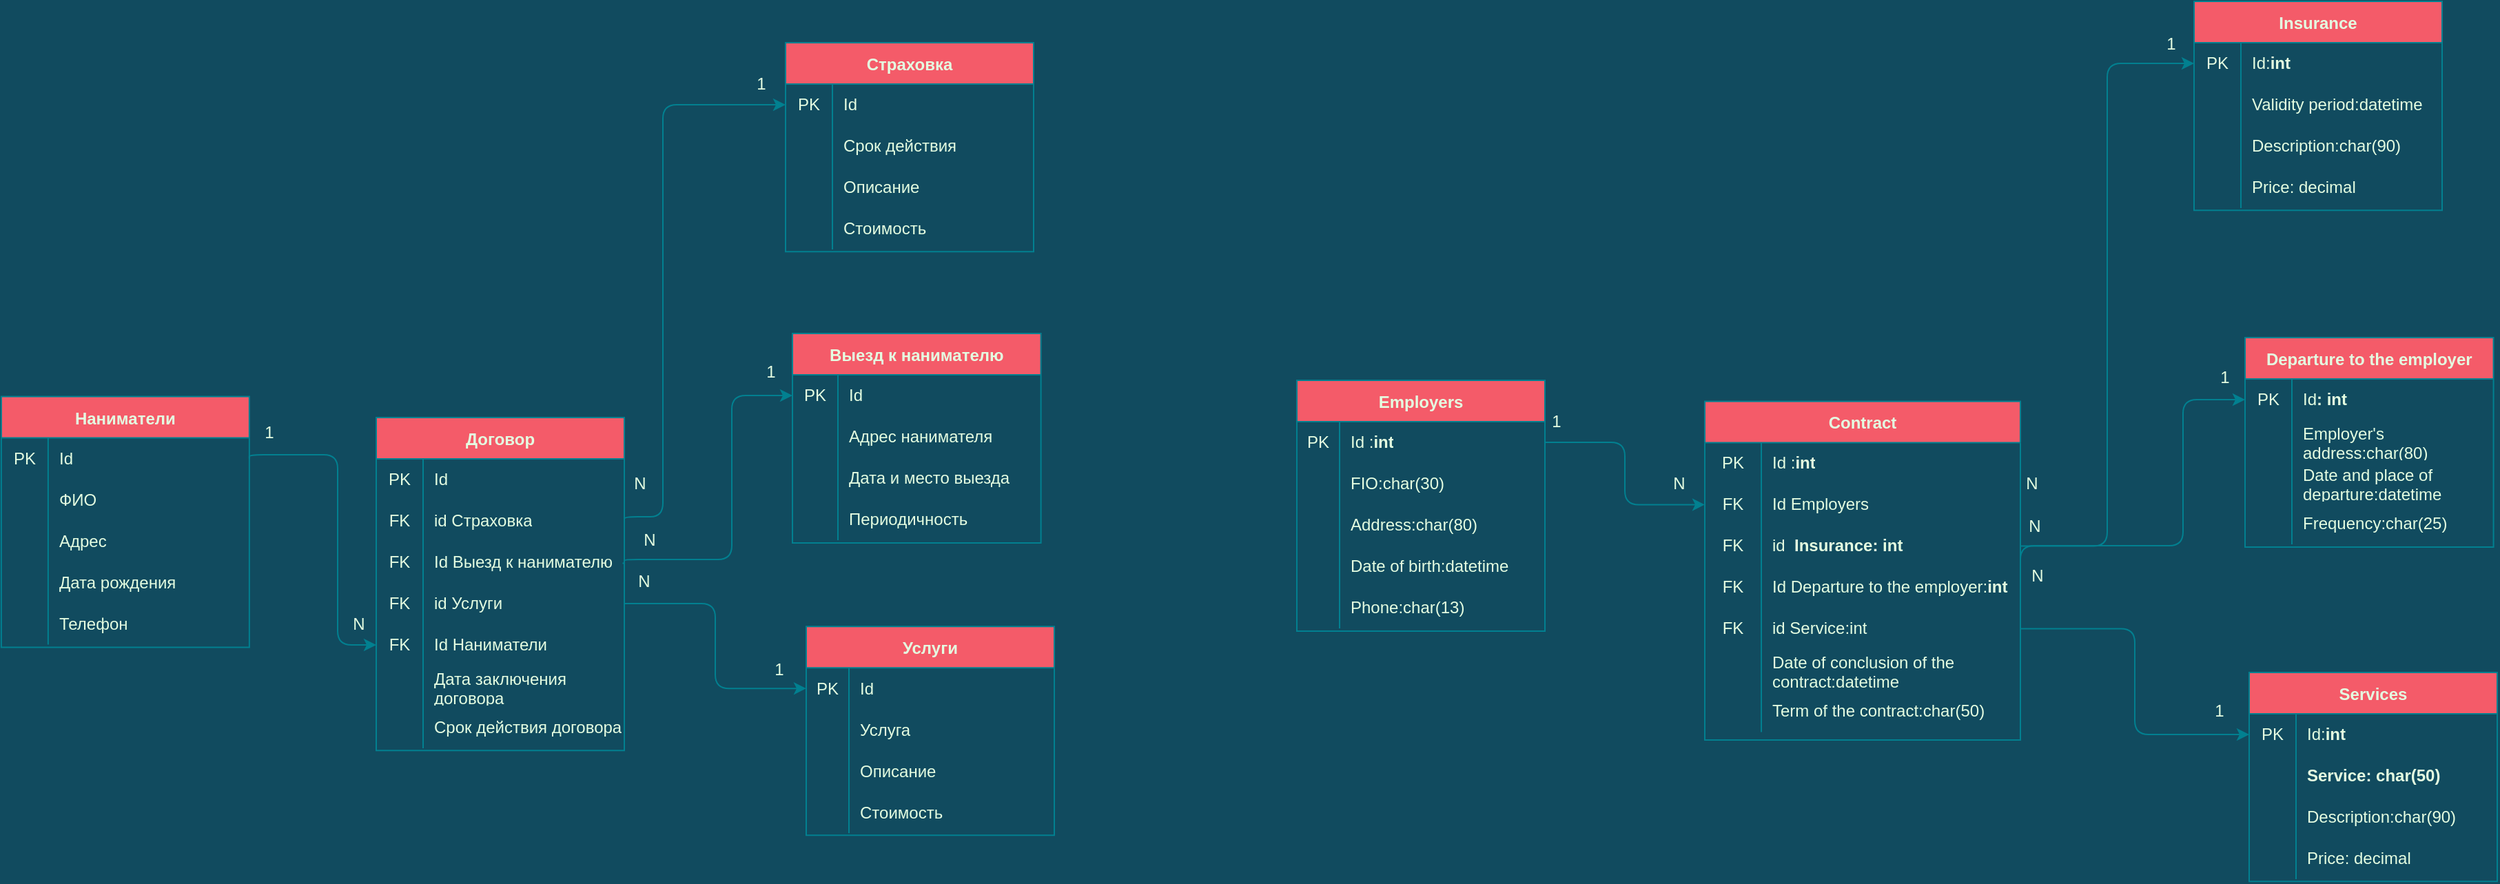 <mxfile version="18.0.3" type="github">
  <diagram id="h75bpui7lbJmGII630w7" name="Page-1">
    <mxGraphModel dx="1646" dy="715" grid="0" gridSize="10" guides="1" tooltips="1" connect="1" arrows="1" fold="1" page="0" pageScale="1" pageWidth="827" pageHeight="1169" background="#114B5F" math="0" shadow="0">
      <root>
        <mxCell id="0" />
        <mxCell id="1" parent="0" />
        <mxCell id="nNtov8_p7r-KHMNlA0-y-49" value="Departure to the employer" style="shape=table;startSize=30;container=1;collapsible=0;childLayout=tableLayout;fixedRows=1;rowLines=0;fontStyle=1;rounded=0;sketch=0;fontColor=#E4FDE1;strokeColor=#028090;fillColor=#F45B69;" parent="1" vertex="1">
          <mxGeometry x="1624" y="408" width="180.294" height="152" as="geometry" />
        </mxCell>
        <mxCell id="nNtov8_p7r-KHMNlA0-y-50" value="" style="shape=tableRow;horizontal=0;startSize=0;swimlaneHead=0;swimlaneBody=0;top=0;left=0;bottom=0;right=0;collapsible=0;dropTarget=0;fillColor=none;points=[[0,0.5],[1,0.5]];portConstraint=eastwest;rounded=0;sketch=0;fontColor=#E4FDE1;strokeColor=#028090;" parent="nNtov8_p7r-KHMNlA0-y-49" vertex="1">
          <mxGeometry y="30" width="180.294" height="30" as="geometry" />
        </mxCell>
        <mxCell id="nNtov8_p7r-KHMNlA0-y-51" value="PK" style="shape=partialRectangle;html=1;whiteSpace=wrap;connectable=0;fillColor=none;top=0;left=0;bottom=0;right=0;overflow=hidden;pointerEvents=1;rounded=0;sketch=0;fontColor=#E4FDE1;strokeColor=#028090;" parent="nNtov8_p7r-KHMNlA0-y-50" vertex="1">
          <mxGeometry width="34" height="30" as="geometry">
            <mxRectangle width="34" height="30" as="alternateBounds" />
          </mxGeometry>
        </mxCell>
        <mxCell id="nNtov8_p7r-KHMNlA0-y-52" value="&lt;span&gt;Id&lt;/span&gt;&lt;span style=&quot;font-weight: 700 ; text-align: center&quot;&gt;: int&lt;/span&gt;" style="shape=partialRectangle;html=1;whiteSpace=wrap;connectable=0;fillColor=none;top=0;left=0;bottom=0;right=0;align=left;spacingLeft=6;overflow=hidden;rounded=0;sketch=0;fontColor=#E4FDE1;strokeColor=#028090;" parent="nNtov8_p7r-KHMNlA0-y-50" vertex="1">
          <mxGeometry x="34" width="146" height="30" as="geometry">
            <mxRectangle width="146" height="30" as="alternateBounds" />
          </mxGeometry>
        </mxCell>
        <mxCell id="nNtov8_p7r-KHMNlA0-y-56" value="" style="shape=tableRow;horizontal=0;startSize=0;swimlaneHead=0;swimlaneBody=0;top=0;left=0;bottom=0;right=0;collapsible=0;dropTarget=0;fillColor=none;points=[[0,0.5],[1,0.5]];portConstraint=eastwest;rounded=0;sketch=0;fontColor=#E4FDE1;strokeColor=#028090;" parent="nNtov8_p7r-KHMNlA0-y-49" vertex="1">
          <mxGeometry y="60" width="180.294" height="30" as="geometry" />
        </mxCell>
        <mxCell id="nNtov8_p7r-KHMNlA0-y-57" value="" style="shape=partialRectangle;html=1;whiteSpace=wrap;connectable=0;fillColor=none;top=0;left=0;bottom=0;right=0;overflow=hidden;rounded=0;sketch=0;fontColor=#E4FDE1;strokeColor=#028090;" parent="nNtov8_p7r-KHMNlA0-y-56" vertex="1">
          <mxGeometry width="34" height="30" as="geometry">
            <mxRectangle width="34" height="30" as="alternateBounds" />
          </mxGeometry>
        </mxCell>
        <mxCell id="nNtov8_p7r-KHMNlA0-y-58" value="Employer&#39;s address:char(80)" style="shape=partialRectangle;html=1;whiteSpace=wrap;connectable=0;fillColor=none;top=0;left=0;bottom=0;right=0;align=left;spacingLeft=6;overflow=hidden;rounded=0;sketch=0;fontColor=#E4FDE1;strokeColor=#028090;" parent="nNtov8_p7r-KHMNlA0-y-56" vertex="1">
          <mxGeometry x="34" width="146" height="30" as="geometry">
            <mxRectangle width="146" height="30" as="alternateBounds" />
          </mxGeometry>
        </mxCell>
        <mxCell id="nNtov8_p7r-KHMNlA0-y-68" style="shape=tableRow;horizontal=0;startSize=0;swimlaneHead=0;swimlaneBody=0;top=0;left=0;bottom=0;right=0;collapsible=0;dropTarget=0;fillColor=none;points=[[0,0.5],[1,0.5]];portConstraint=eastwest;rounded=0;sketch=0;fontColor=#E4FDE1;strokeColor=#028090;" parent="nNtov8_p7r-KHMNlA0-y-49" vertex="1">
          <mxGeometry y="90" width="180.294" height="30" as="geometry" />
        </mxCell>
        <mxCell id="nNtov8_p7r-KHMNlA0-y-69" style="shape=partialRectangle;html=1;whiteSpace=wrap;connectable=0;fillColor=none;top=0;left=0;bottom=0;right=0;overflow=hidden;rounded=0;sketch=0;fontColor=#E4FDE1;strokeColor=#028090;" parent="nNtov8_p7r-KHMNlA0-y-68" vertex="1">
          <mxGeometry width="34" height="30" as="geometry">
            <mxRectangle width="34" height="30" as="alternateBounds" />
          </mxGeometry>
        </mxCell>
        <mxCell id="nNtov8_p7r-KHMNlA0-y-70" value="Date and place of departure:datetime" style="shape=partialRectangle;html=1;whiteSpace=wrap;connectable=0;fillColor=none;top=0;left=0;bottom=0;right=0;align=left;spacingLeft=6;overflow=hidden;rounded=0;sketch=0;fontColor=#E4FDE1;strokeColor=#028090;" parent="nNtov8_p7r-KHMNlA0-y-68" vertex="1">
          <mxGeometry x="34" width="146" height="30" as="geometry">
            <mxRectangle width="146" height="30" as="alternateBounds" />
          </mxGeometry>
        </mxCell>
        <mxCell id="nNtov8_p7r-KHMNlA0-y-65" style="shape=tableRow;horizontal=0;startSize=0;swimlaneHead=0;swimlaneBody=0;top=0;left=0;bottom=0;right=0;collapsible=0;dropTarget=0;fillColor=none;points=[[0,0.5],[1,0.5]];portConstraint=eastwest;rounded=0;sketch=0;fontColor=#E4FDE1;strokeColor=#028090;" parent="nNtov8_p7r-KHMNlA0-y-49" vertex="1">
          <mxGeometry y="120" width="180.294" height="30" as="geometry" />
        </mxCell>
        <mxCell id="nNtov8_p7r-KHMNlA0-y-66" style="shape=partialRectangle;html=1;whiteSpace=wrap;connectable=0;fillColor=none;top=0;left=0;bottom=0;right=0;overflow=hidden;rounded=0;sketch=0;fontColor=#E4FDE1;strokeColor=#028090;" parent="nNtov8_p7r-KHMNlA0-y-65" vertex="1">
          <mxGeometry width="34" height="30" as="geometry">
            <mxRectangle width="34" height="30" as="alternateBounds" />
          </mxGeometry>
        </mxCell>
        <mxCell id="nNtov8_p7r-KHMNlA0-y-67" value="Frequency:char(25)" style="shape=partialRectangle;html=1;whiteSpace=wrap;connectable=0;fillColor=none;top=0;left=0;bottom=0;right=0;align=left;spacingLeft=6;overflow=hidden;rounded=0;sketch=0;fontColor=#E4FDE1;strokeColor=#028090;" parent="nNtov8_p7r-KHMNlA0-y-65" vertex="1">
          <mxGeometry x="34" width="146" height="30" as="geometry">
            <mxRectangle width="146" height="30" as="alternateBounds" />
          </mxGeometry>
        </mxCell>
        <mxCell id="nNtov8_p7r-KHMNlA0-y-71" value="Contract" style="shape=table;startSize=30;container=1;collapsible=0;childLayout=tableLayout;fixedRows=1;rowLines=0;fontStyle=1;rounded=0;sketch=0;fontColor=#E4FDE1;strokeColor=#028090;fillColor=#F45B69;" parent="1" vertex="1">
          <mxGeometry x="1232" y="454.21" width="229" height="245.79" as="geometry" />
        </mxCell>
        <mxCell id="nNtov8_p7r-KHMNlA0-y-72" value="" style="shape=tableRow;horizontal=0;startSize=0;swimlaneHead=0;swimlaneBody=0;top=0;left=0;bottom=0;right=0;collapsible=0;dropTarget=0;fillColor=none;points=[[0,0.5],[1,0.5]];portConstraint=eastwest;rounded=0;sketch=0;fontColor=#E4FDE1;strokeColor=#028090;" parent="nNtov8_p7r-KHMNlA0-y-71" vertex="1">
          <mxGeometry y="30" width="229" height="30" as="geometry" />
        </mxCell>
        <mxCell id="nNtov8_p7r-KHMNlA0-y-73" value="PK" style="shape=partialRectangle;html=1;whiteSpace=wrap;connectable=0;fillColor=none;top=0;left=0;bottom=0;right=0;overflow=hidden;pointerEvents=1;rounded=0;sketch=0;fontColor=#E4FDE1;strokeColor=#028090;" parent="nNtov8_p7r-KHMNlA0-y-72" vertex="1">
          <mxGeometry width="41" height="30" as="geometry">
            <mxRectangle width="41" height="30" as="alternateBounds" />
          </mxGeometry>
        </mxCell>
        <mxCell id="nNtov8_p7r-KHMNlA0-y-74" value="Id :&lt;span style=&quot;font-weight: 700 ; text-align: center&quot;&gt;int&lt;/span&gt;" style="shape=partialRectangle;html=1;whiteSpace=wrap;connectable=0;fillColor=none;top=0;left=0;bottom=0;right=0;align=left;spacingLeft=6;overflow=hidden;rounded=0;sketch=0;fontColor=#E4FDE1;strokeColor=#028090;" parent="nNtov8_p7r-KHMNlA0-y-72" vertex="1">
          <mxGeometry x="41" width="188" height="30" as="geometry">
            <mxRectangle width="188" height="30" as="alternateBounds" />
          </mxGeometry>
        </mxCell>
        <mxCell id="9yVvg0FlCtc_ozpvqfjJ-42" style="shape=tableRow;horizontal=0;startSize=0;swimlaneHead=0;swimlaneBody=0;top=0;left=0;bottom=0;right=0;collapsible=0;dropTarget=0;fillColor=none;points=[[0,0.5],[1,0.5]];portConstraint=eastwest;rounded=0;sketch=0;fontColor=#E4FDE1;strokeColor=#028090;" vertex="1" parent="nNtov8_p7r-KHMNlA0-y-71">
          <mxGeometry y="60" width="229" height="30" as="geometry" />
        </mxCell>
        <mxCell id="9yVvg0FlCtc_ozpvqfjJ-43" value="FK" style="shape=partialRectangle;html=1;whiteSpace=wrap;connectable=0;fillColor=none;top=0;left=0;bottom=0;right=0;overflow=hidden;pointerEvents=1;rounded=0;sketch=0;fontColor=#E4FDE1;strokeColor=#028090;" vertex="1" parent="9yVvg0FlCtc_ozpvqfjJ-42">
          <mxGeometry width="41" height="30" as="geometry">
            <mxRectangle width="41" height="30" as="alternateBounds" />
          </mxGeometry>
        </mxCell>
        <mxCell id="9yVvg0FlCtc_ozpvqfjJ-44" value="Id Employers" style="shape=partialRectangle;html=1;whiteSpace=wrap;connectable=0;fillColor=none;top=0;left=0;bottom=0;right=0;align=left;spacingLeft=6;overflow=hidden;rounded=0;sketch=0;fontColor=#E4FDE1;strokeColor=#028090;" vertex="1" parent="9yVvg0FlCtc_ozpvqfjJ-42">
          <mxGeometry x="41" width="188" height="30" as="geometry">
            <mxRectangle width="188" height="30" as="alternateBounds" />
          </mxGeometry>
        </mxCell>
        <mxCell id="9yVvg0FlCtc_ozpvqfjJ-21" style="shape=tableRow;horizontal=0;startSize=0;swimlaneHead=0;swimlaneBody=0;top=0;left=0;bottom=0;right=0;collapsible=0;dropTarget=0;fillColor=none;points=[[0,0.5],[1,0.5]];portConstraint=eastwest;rounded=0;sketch=0;fontColor=#E4FDE1;strokeColor=#028090;" vertex="1" parent="nNtov8_p7r-KHMNlA0-y-71">
          <mxGeometry y="90" width="229" height="30" as="geometry" />
        </mxCell>
        <mxCell id="9yVvg0FlCtc_ozpvqfjJ-22" value="FK" style="shape=partialRectangle;html=1;whiteSpace=wrap;connectable=0;fillColor=none;top=0;left=0;bottom=0;right=0;overflow=hidden;rounded=0;sketch=0;fontColor=#E4FDE1;strokeColor=#028090;" vertex="1" parent="9yVvg0FlCtc_ozpvqfjJ-21">
          <mxGeometry width="41" height="30" as="geometry">
            <mxRectangle width="41" height="30" as="alternateBounds" />
          </mxGeometry>
        </mxCell>
        <mxCell id="9yVvg0FlCtc_ozpvqfjJ-23" value="&lt;div style=&quot;text-align: center;&quot;&gt;&lt;span style=&quot;background-color: initial;&quot;&gt;id&amp;nbsp; &lt;b&gt;Insurance: int&lt;/b&gt;&lt;/span&gt;&lt;/div&gt;" style="shape=partialRectangle;html=1;whiteSpace=wrap;connectable=0;fillColor=none;top=0;left=0;bottom=0;right=0;align=left;spacingLeft=6;overflow=hidden;rounded=0;sketch=0;fontColor=#E4FDE1;strokeColor=#028090;" vertex="1" parent="9yVvg0FlCtc_ozpvqfjJ-21">
          <mxGeometry x="41" width="188" height="30" as="geometry">
            <mxRectangle width="188" height="30" as="alternateBounds" />
          </mxGeometry>
        </mxCell>
        <mxCell id="nNtov8_p7r-KHMNlA0-y-75" value="" style="shape=tableRow;horizontal=0;startSize=0;swimlaneHead=0;swimlaneBody=0;top=0;left=0;bottom=0;right=0;collapsible=0;dropTarget=0;fillColor=none;points=[[0,0.5],[1,0.5]];portConstraint=eastwest;rounded=0;sketch=0;fontColor=#E4FDE1;strokeColor=#028090;" parent="nNtov8_p7r-KHMNlA0-y-71" vertex="1">
          <mxGeometry y="120" width="229" height="30" as="geometry" />
        </mxCell>
        <mxCell id="nNtov8_p7r-KHMNlA0-y-76" value="FK" style="shape=partialRectangle;html=1;whiteSpace=wrap;connectable=0;fillColor=none;top=0;left=0;bottom=0;right=0;overflow=hidden;rounded=0;sketch=0;fontColor=#E4FDE1;strokeColor=#028090;" parent="nNtov8_p7r-KHMNlA0-y-75" vertex="1">
          <mxGeometry width="41" height="30" as="geometry">
            <mxRectangle width="41" height="30" as="alternateBounds" />
          </mxGeometry>
        </mxCell>
        <mxCell id="nNtov8_p7r-KHMNlA0-y-77" value="Id Departure to the employer:&lt;span style=&quot;font-weight: 700 ; text-align: center&quot;&gt;int&lt;/span&gt;" style="shape=partialRectangle;html=1;whiteSpace=wrap;connectable=0;fillColor=none;top=0;left=0;bottom=0;right=0;align=left;spacingLeft=6;overflow=hidden;rounded=0;sketch=0;fontColor=#E4FDE1;strokeColor=#028090;" parent="nNtov8_p7r-KHMNlA0-y-75" vertex="1">
          <mxGeometry x="41" width="188" height="30" as="geometry">
            <mxRectangle width="188" height="30" as="alternateBounds" />
          </mxGeometry>
        </mxCell>
        <mxCell id="9yVvg0FlCtc_ozpvqfjJ-32" style="shape=tableRow;horizontal=0;startSize=0;swimlaneHead=0;swimlaneBody=0;top=0;left=0;bottom=0;right=0;collapsible=0;dropTarget=0;fillColor=none;points=[[0,0.5],[1,0.5]];portConstraint=eastwest;rounded=0;sketch=0;fontColor=#E4FDE1;strokeColor=#028090;" vertex="1" parent="nNtov8_p7r-KHMNlA0-y-71">
          <mxGeometry y="150" width="229" height="30" as="geometry" />
        </mxCell>
        <mxCell id="9yVvg0FlCtc_ozpvqfjJ-33" value="FK" style="shape=partialRectangle;html=1;whiteSpace=wrap;connectable=0;fillColor=none;top=0;left=0;bottom=0;right=0;overflow=hidden;rounded=0;sketch=0;fontColor=#E4FDE1;strokeColor=#028090;" vertex="1" parent="9yVvg0FlCtc_ozpvqfjJ-32">
          <mxGeometry width="41" height="30" as="geometry">
            <mxRectangle width="41" height="30" as="alternateBounds" />
          </mxGeometry>
        </mxCell>
        <mxCell id="9yVvg0FlCtc_ozpvqfjJ-34" value="id Service:int" style="shape=partialRectangle;html=1;whiteSpace=wrap;connectable=0;fillColor=none;top=0;left=0;bottom=0;right=0;align=left;spacingLeft=6;overflow=hidden;rounded=0;sketch=0;fontColor=#E4FDE1;strokeColor=#028090;" vertex="1" parent="9yVvg0FlCtc_ozpvqfjJ-32">
          <mxGeometry x="41" width="188" height="30" as="geometry">
            <mxRectangle width="188" height="30" as="alternateBounds" />
          </mxGeometry>
        </mxCell>
        <mxCell id="nNtov8_p7r-KHMNlA0-y-78" value="" style="shape=tableRow;horizontal=0;startSize=0;swimlaneHead=0;swimlaneBody=0;top=0;left=0;bottom=0;right=0;collapsible=0;dropTarget=0;fillColor=none;points=[[0,0.5],[1,0.5]];portConstraint=eastwest;rounded=0;sketch=0;fontColor=#E4FDE1;strokeColor=#028090;" parent="nNtov8_p7r-KHMNlA0-y-71" vertex="1">
          <mxGeometry y="180" width="229" height="30" as="geometry" />
        </mxCell>
        <mxCell id="nNtov8_p7r-KHMNlA0-y-79" value="" style="shape=partialRectangle;html=1;whiteSpace=wrap;connectable=0;fillColor=none;top=0;left=0;bottom=0;right=0;overflow=hidden;rounded=0;sketch=0;fontColor=#E4FDE1;strokeColor=#028090;" parent="nNtov8_p7r-KHMNlA0-y-78" vertex="1">
          <mxGeometry width="41" height="30" as="geometry">
            <mxRectangle width="41" height="30" as="alternateBounds" />
          </mxGeometry>
        </mxCell>
        <mxCell id="nNtov8_p7r-KHMNlA0-y-80" value="Date of conclusion of the contract:datetime" style="shape=partialRectangle;html=1;whiteSpace=wrap;connectable=0;fillColor=none;top=0;left=0;bottom=0;right=0;align=left;spacingLeft=6;overflow=hidden;rounded=0;sketch=0;fontColor=#E4FDE1;strokeColor=#028090;" parent="nNtov8_p7r-KHMNlA0-y-78" vertex="1">
          <mxGeometry x="41" width="188" height="30" as="geometry">
            <mxRectangle width="188" height="30" as="alternateBounds" />
          </mxGeometry>
        </mxCell>
        <mxCell id="nNtov8_p7r-KHMNlA0-y-84" style="shape=tableRow;horizontal=0;startSize=0;swimlaneHead=0;swimlaneBody=0;top=0;left=0;bottom=0;right=0;collapsible=0;dropTarget=0;fillColor=none;points=[[0,0.5],[1,0.5]];portConstraint=eastwest;rounded=0;sketch=0;fontColor=#E4FDE1;strokeColor=#028090;" parent="nNtov8_p7r-KHMNlA0-y-71" vertex="1">
          <mxGeometry y="210" width="229" height="30" as="geometry" />
        </mxCell>
        <mxCell id="nNtov8_p7r-KHMNlA0-y-85" style="shape=partialRectangle;html=1;whiteSpace=wrap;connectable=0;fillColor=none;top=0;left=0;bottom=0;right=0;overflow=hidden;rounded=0;sketch=0;fontColor=#E4FDE1;strokeColor=#028090;" parent="nNtov8_p7r-KHMNlA0-y-84" vertex="1">
          <mxGeometry width="41" height="30" as="geometry">
            <mxRectangle width="41" height="30" as="alternateBounds" />
          </mxGeometry>
        </mxCell>
        <mxCell id="nNtov8_p7r-KHMNlA0-y-86" value="Term of the contract:char(50)" style="shape=partialRectangle;html=1;whiteSpace=wrap;connectable=0;fillColor=none;top=0;left=0;bottom=0;right=0;align=left;spacingLeft=6;overflow=hidden;rounded=0;sketch=0;fontColor=#E4FDE1;strokeColor=#028090;" parent="nNtov8_p7r-KHMNlA0-y-84" vertex="1">
          <mxGeometry x="41" width="188" height="30" as="geometry">
            <mxRectangle width="188" height="30" as="alternateBounds" />
          </mxGeometry>
        </mxCell>
        <mxCell id="nNtov8_p7r-KHMNlA0-y-93" value="Insurance" style="shape=table;startSize=30;container=1;collapsible=0;childLayout=tableLayout;fixedRows=1;rowLines=0;fontStyle=1;rounded=0;sketch=0;fontColor=#E4FDE1;strokeColor=#028090;fillColor=#F45B69;" parent="1" vertex="1">
          <mxGeometry x="1587" y="164" width="180" height="151.588" as="geometry" />
        </mxCell>
        <mxCell id="nNtov8_p7r-KHMNlA0-y-94" value="" style="shape=tableRow;horizontal=0;startSize=0;swimlaneHead=0;swimlaneBody=0;top=0;left=0;bottom=0;right=0;collapsible=0;dropTarget=0;fillColor=none;points=[[0,0.5],[1,0.5]];portConstraint=eastwest;rounded=0;sketch=0;fontColor=#E4FDE1;strokeColor=#028090;" parent="nNtov8_p7r-KHMNlA0-y-93" vertex="1">
          <mxGeometry y="30" width="180" height="30" as="geometry" />
        </mxCell>
        <mxCell id="nNtov8_p7r-KHMNlA0-y-95" value="PK" style="shape=partialRectangle;html=1;whiteSpace=wrap;connectable=0;fillColor=none;top=0;left=0;bottom=0;right=0;overflow=hidden;pointerEvents=1;rounded=0;sketch=0;fontColor=#E4FDE1;strokeColor=#028090;" parent="nNtov8_p7r-KHMNlA0-y-94" vertex="1">
          <mxGeometry width="34" height="30" as="geometry">
            <mxRectangle width="34" height="30" as="alternateBounds" />
          </mxGeometry>
        </mxCell>
        <mxCell id="nNtov8_p7r-KHMNlA0-y-96" value="Id:&lt;span style=&quot;font-weight: 700 ; text-align: center&quot;&gt;int&lt;/span&gt;" style="shape=partialRectangle;html=1;whiteSpace=wrap;connectable=0;fillColor=none;top=0;left=0;bottom=0;right=0;align=left;spacingLeft=6;overflow=hidden;rounded=0;sketch=0;fontColor=#E4FDE1;strokeColor=#028090;" parent="nNtov8_p7r-KHMNlA0-y-94" vertex="1">
          <mxGeometry x="34" width="146" height="30" as="geometry">
            <mxRectangle width="146" height="30" as="alternateBounds" />
          </mxGeometry>
        </mxCell>
        <mxCell id="nNtov8_p7r-KHMNlA0-y-100" value="" style="shape=tableRow;horizontal=0;startSize=0;swimlaneHead=0;swimlaneBody=0;top=0;left=0;bottom=0;right=0;collapsible=0;dropTarget=0;fillColor=none;points=[[0,0.5],[1,0.5]];portConstraint=eastwest;rounded=0;sketch=0;fontColor=#E4FDE1;strokeColor=#028090;" parent="nNtov8_p7r-KHMNlA0-y-93" vertex="1">
          <mxGeometry y="60" width="180" height="30" as="geometry" />
        </mxCell>
        <mxCell id="nNtov8_p7r-KHMNlA0-y-101" value="" style="shape=partialRectangle;html=1;whiteSpace=wrap;connectable=0;fillColor=none;top=0;left=0;bottom=0;right=0;overflow=hidden;rounded=0;sketch=0;fontColor=#E4FDE1;strokeColor=#028090;" parent="nNtov8_p7r-KHMNlA0-y-100" vertex="1">
          <mxGeometry width="34" height="30" as="geometry">
            <mxRectangle width="34" height="30" as="alternateBounds" />
          </mxGeometry>
        </mxCell>
        <mxCell id="nNtov8_p7r-KHMNlA0-y-102" value="Validity period:datetime" style="shape=partialRectangle;html=1;whiteSpace=wrap;connectable=0;fillColor=none;top=0;left=0;bottom=0;right=0;align=left;spacingLeft=6;overflow=hidden;rounded=0;sketch=0;fontColor=#E4FDE1;strokeColor=#028090;" parent="nNtov8_p7r-KHMNlA0-y-100" vertex="1">
          <mxGeometry x="34" width="146" height="30" as="geometry">
            <mxRectangle width="146" height="30" as="alternateBounds" />
          </mxGeometry>
        </mxCell>
        <mxCell id="nNtov8_p7r-KHMNlA0-y-103" style="shape=tableRow;horizontal=0;startSize=0;swimlaneHead=0;swimlaneBody=0;top=0;left=0;bottom=0;right=0;collapsible=0;dropTarget=0;fillColor=none;points=[[0,0.5],[1,0.5]];portConstraint=eastwest;rounded=0;sketch=0;fontColor=#E4FDE1;strokeColor=#028090;" parent="nNtov8_p7r-KHMNlA0-y-93" vertex="1">
          <mxGeometry y="90" width="180" height="30" as="geometry" />
        </mxCell>
        <mxCell id="nNtov8_p7r-KHMNlA0-y-104" style="shape=partialRectangle;html=1;whiteSpace=wrap;connectable=0;fillColor=none;top=0;left=0;bottom=0;right=0;overflow=hidden;rounded=0;sketch=0;fontColor=#E4FDE1;strokeColor=#028090;" parent="nNtov8_p7r-KHMNlA0-y-103" vertex="1">
          <mxGeometry width="34" height="30" as="geometry">
            <mxRectangle width="34" height="30" as="alternateBounds" />
          </mxGeometry>
        </mxCell>
        <mxCell id="nNtov8_p7r-KHMNlA0-y-105" value="Description:char(90)" style="shape=partialRectangle;html=1;whiteSpace=wrap;connectable=0;fillColor=none;top=0;left=0;bottom=0;right=0;align=left;spacingLeft=6;overflow=hidden;rounded=0;sketch=0;fontColor=#E4FDE1;strokeColor=#028090;" parent="nNtov8_p7r-KHMNlA0-y-103" vertex="1">
          <mxGeometry x="34" width="146" height="30" as="geometry">
            <mxRectangle width="146" height="30" as="alternateBounds" />
          </mxGeometry>
        </mxCell>
        <mxCell id="nNtov8_p7r-KHMNlA0-y-106" style="shape=tableRow;horizontal=0;startSize=0;swimlaneHead=0;swimlaneBody=0;top=0;left=0;bottom=0;right=0;collapsible=0;dropTarget=0;fillColor=none;points=[[0,0.5],[1,0.5]];portConstraint=eastwest;rounded=0;sketch=0;fontColor=#E4FDE1;strokeColor=#028090;" parent="nNtov8_p7r-KHMNlA0-y-93" vertex="1">
          <mxGeometry y="120" width="180" height="30" as="geometry" />
        </mxCell>
        <mxCell id="nNtov8_p7r-KHMNlA0-y-107" style="shape=partialRectangle;html=1;whiteSpace=wrap;connectable=0;fillColor=none;top=0;left=0;bottom=0;right=0;overflow=hidden;rounded=0;sketch=0;fontColor=#E4FDE1;strokeColor=#028090;" parent="nNtov8_p7r-KHMNlA0-y-106" vertex="1">
          <mxGeometry width="34" height="30" as="geometry">
            <mxRectangle width="34" height="30" as="alternateBounds" />
          </mxGeometry>
        </mxCell>
        <mxCell id="nNtov8_p7r-KHMNlA0-y-108" value="Price: decimal" style="shape=partialRectangle;html=1;whiteSpace=wrap;connectable=0;fillColor=none;top=0;left=0;bottom=0;right=0;align=left;spacingLeft=6;overflow=hidden;rounded=0;sketch=0;fontColor=#E4FDE1;strokeColor=#028090;" parent="nNtov8_p7r-KHMNlA0-y-106" vertex="1">
          <mxGeometry x="34" width="146" height="30" as="geometry">
            <mxRectangle width="146" height="30" as="alternateBounds" />
          </mxGeometry>
        </mxCell>
        <mxCell id="nNtov8_p7r-KHMNlA0-y-115" value="Employers" style="shape=table;startSize=30;container=1;collapsible=0;childLayout=tableLayout;fixedRows=1;rowLines=0;fontStyle=1;rounded=0;sketch=0;fontColor=#E4FDE1;strokeColor=#028090;fillColor=#F45B69;" parent="1" vertex="1">
          <mxGeometry x="936" y="439" width="180" height="182" as="geometry" />
        </mxCell>
        <mxCell id="nNtov8_p7r-KHMNlA0-y-116" value="" style="shape=tableRow;horizontal=0;startSize=0;swimlaneHead=0;swimlaneBody=0;top=0;left=0;bottom=0;right=0;collapsible=0;dropTarget=0;fillColor=none;points=[[0,0.5],[1,0.5]];portConstraint=eastwest;rounded=0;sketch=0;fontColor=#E4FDE1;strokeColor=#028090;" parent="nNtov8_p7r-KHMNlA0-y-115" vertex="1">
          <mxGeometry y="30" width="180" height="30" as="geometry" />
        </mxCell>
        <mxCell id="nNtov8_p7r-KHMNlA0-y-117" value="PK" style="shape=partialRectangle;html=1;whiteSpace=wrap;connectable=0;fillColor=none;top=0;left=0;bottom=0;right=0;overflow=hidden;pointerEvents=1;rounded=0;sketch=0;fontColor=#E4FDE1;strokeColor=#028090;" parent="nNtov8_p7r-KHMNlA0-y-116" vertex="1">
          <mxGeometry width="31" height="30" as="geometry">
            <mxRectangle width="31" height="30" as="alternateBounds" />
          </mxGeometry>
        </mxCell>
        <mxCell id="nNtov8_p7r-KHMNlA0-y-118" value="Id :&lt;span style=&quot;font-weight: 700 ; text-align: center&quot;&gt;int&lt;/span&gt;" style="shape=partialRectangle;html=1;whiteSpace=wrap;connectable=0;fillColor=none;top=0;left=0;bottom=0;right=0;align=left;spacingLeft=6;overflow=hidden;rounded=0;sketch=0;fontColor=#E4FDE1;strokeColor=#028090;" parent="nNtov8_p7r-KHMNlA0-y-116" vertex="1">
          <mxGeometry x="31" width="149" height="30" as="geometry">
            <mxRectangle width="149" height="30" as="alternateBounds" />
          </mxGeometry>
        </mxCell>
        <mxCell id="nNtov8_p7r-KHMNlA0-y-122" value="" style="shape=tableRow;horizontal=0;startSize=0;swimlaneHead=0;swimlaneBody=0;top=0;left=0;bottom=0;right=0;collapsible=0;dropTarget=0;fillColor=none;points=[[0,0.5],[1,0.5]];portConstraint=eastwest;rounded=0;sketch=0;fontColor=#E4FDE1;strokeColor=#028090;" parent="nNtov8_p7r-KHMNlA0-y-115" vertex="1">
          <mxGeometry y="60" width="180" height="30" as="geometry" />
        </mxCell>
        <mxCell id="nNtov8_p7r-KHMNlA0-y-123" value="" style="shape=partialRectangle;html=1;whiteSpace=wrap;connectable=0;fillColor=none;top=0;left=0;bottom=0;right=0;overflow=hidden;rounded=0;sketch=0;fontColor=#E4FDE1;strokeColor=#028090;" parent="nNtov8_p7r-KHMNlA0-y-122" vertex="1">
          <mxGeometry width="31" height="30" as="geometry">
            <mxRectangle width="31" height="30" as="alternateBounds" />
          </mxGeometry>
        </mxCell>
        <mxCell id="nNtov8_p7r-KHMNlA0-y-124" value="&lt;span&gt;FIO:char(30)&lt;/span&gt;" style="shape=partialRectangle;html=1;whiteSpace=wrap;connectable=0;fillColor=none;top=0;left=0;bottom=0;right=0;align=left;spacingLeft=6;overflow=hidden;rounded=0;sketch=0;fontColor=#E4FDE1;strokeColor=#028090;" parent="nNtov8_p7r-KHMNlA0-y-122" vertex="1">
          <mxGeometry x="31" width="149" height="30" as="geometry">
            <mxRectangle width="149" height="30" as="alternateBounds" />
          </mxGeometry>
        </mxCell>
        <mxCell id="nNtov8_p7r-KHMNlA0-y-125" style="shape=tableRow;horizontal=0;startSize=0;swimlaneHead=0;swimlaneBody=0;top=0;left=0;bottom=0;right=0;collapsible=0;dropTarget=0;fillColor=none;points=[[0,0.5],[1,0.5]];portConstraint=eastwest;rounded=0;sketch=0;fontColor=#E4FDE1;strokeColor=#028090;" parent="nNtov8_p7r-KHMNlA0-y-115" vertex="1">
          <mxGeometry y="90" width="180" height="30" as="geometry" />
        </mxCell>
        <mxCell id="nNtov8_p7r-KHMNlA0-y-126" style="shape=partialRectangle;html=1;whiteSpace=wrap;connectable=0;fillColor=none;top=0;left=0;bottom=0;right=0;overflow=hidden;rounded=0;sketch=0;fontColor=#E4FDE1;strokeColor=#028090;" parent="nNtov8_p7r-KHMNlA0-y-125" vertex="1">
          <mxGeometry width="31" height="30" as="geometry">
            <mxRectangle width="31" height="30" as="alternateBounds" />
          </mxGeometry>
        </mxCell>
        <mxCell id="nNtov8_p7r-KHMNlA0-y-127" value="Address:char(80)" style="shape=partialRectangle;html=1;whiteSpace=wrap;connectable=0;fillColor=none;top=0;left=0;bottom=0;right=0;align=left;spacingLeft=6;overflow=hidden;rounded=0;sketch=0;fontColor=#E4FDE1;strokeColor=#028090;" parent="nNtov8_p7r-KHMNlA0-y-125" vertex="1">
          <mxGeometry x="31" width="149" height="30" as="geometry">
            <mxRectangle width="149" height="30" as="alternateBounds" />
          </mxGeometry>
        </mxCell>
        <mxCell id="nNtov8_p7r-KHMNlA0-y-128" style="shape=tableRow;horizontal=0;startSize=0;swimlaneHead=0;swimlaneBody=0;top=0;left=0;bottom=0;right=0;collapsible=0;dropTarget=0;fillColor=none;points=[[0,0.5],[1,0.5]];portConstraint=eastwest;rounded=0;sketch=0;fontColor=#E4FDE1;strokeColor=#028090;" parent="nNtov8_p7r-KHMNlA0-y-115" vertex="1">
          <mxGeometry y="120" width="180" height="30" as="geometry" />
        </mxCell>
        <mxCell id="nNtov8_p7r-KHMNlA0-y-129" style="shape=partialRectangle;html=1;whiteSpace=wrap;connectable=0;fillColor=none;top=0;left=0;bottom=0;right=0;overflow=hidden;rounded=0;sketch=0;fontColor=#E4FDE1;strokeColor=#028090;" parent="nNtov8_p7r-KHMNlA0-y-128" vertex="1">
          <mxGeometry width="31" height="30" as="geometry">
            <mxRectangle width="31" height="30" as="alternateBounds" />
          </mxGeometry>
        </mxCell>
        <mxCell id="nNtov8_p7r-KHMNlA0-y-130" value="Date of birth:datetime" style="shape=partialRectangle;html=1;whiteSpace=wrap;connectable=0;fillColor=none;top=0;left=0;bottom=0;right=0;align=left;spacingLeft=6;overflow=hidden;rounded=0;sketch=0;fontColor=#E4FDE1;strokeColor=#028090;" parent="nNtov8_p7r-KHMNlA0-y-128" vertex="1">
          <mxGeometry x="31" width="149" height="30" as="geometry">
            <mxRectangle width="149" height="30" as="alternateBounds" />
          </mxGeometry>
        </mxCell>
        <mxCell id="nNtov8_p7r-KHMNlA0-y-137" style="shape=tableRow;horizontal=0;startSize=0;swimlaneHead=0;swimlaneBody=0;top=0;left=0;bottom=0;right=0;collapsible=0;dropTarget=0;fillColor=none;points=[[0,0.5],[1,0.5]];portConstraint=eastwest;rounded=0;sketch=0;fontColor=#E4FDE1;strokeColor=#028090;" parent="nNtov8_p7r-KHMNlA0-y-115" vertex="1">
          <mxGeometry y="150" width="180" height="30" as="geometry" />
        </mxCell>
        <mxCell id="nNtov8_p7r-KHMNlA0-y-138" style="shape=partialRectangle;html=1;whiteSpace=wrap;connectable=0;fillColor=none;top=0;left=0;bottom=0;right=0;overflow=hidden;rounded=0;sketch=0;fontColor=#E4FDE1;strokeColor=#028090;" parent="nNtov8_p7r-KHMNlA0-y-137" vertex="1">
          <mxGeometry width="31" height="30" as="geometry">
            <mxRectangle width="31" height="30" as="alternateBounds" />
          </mxGeometry>
        </mxCell>
        <mxCell id="nNtov8_p7r-KHMNlA0-y-139" value="Phone:char(13)" style="shape=partialRectangle;html=1;whiteSpace=wrap;connectable=0;fillColor=none;top=0;left=0;bottom=0;right=0;align=left;spacingLeft=6;overflow=hidden;rounded=0;sketch=0;fontColor=#E4FDE1;strokeColor=#028090;" parent="nNtov8_p7r-KHMNlA0-y-137" vertex="1">
          <mxGeometry x="31" width="149" height="30" as="geometry">
            <mxRectangle width="149" height="30" as="alternateBounds" />
          </mxGeometry>
        </mxCell>
        <mxCell id="nNtov8_p7r-KHMNlA0-y-140" value="Services" style="shape=table;startSize=30;container=1;collapsible=0;childLayout=tableLayout;fixedRows=1;rowLines=0;fontStyle=1;rounded=0;sketch=0;fontColor=#E4FDE1;strokeColor=#028090;fillColor=#F45B69;" parent="1" vertex="1">
          <mxGeometry x="1627" y="651" width="180" height="151.588" as="geometry" />
        </mxCell>
        <mxCell id="nNtov8_p7r-KHMNlA0-y-141" value="" style="shape=tableRow;horizontal=0;startSize=0;swimlaneHead=0;swimlaneBody=0;top=0;left=0;bottom=0;right=0;collapsible=0;dropTarget=0;fillColor=none;points=[[0,0.5],[1,0.5]];portConstraint=eastwest;rounded=0;sketch=0;fontColor=#E4FDE1;strokeColor=#028090;" parent="nNtov8_p7r-KHMNlA0-y-140" vertex="1">
          <mxGeometry y="30" width="180" height="30" as="geometry" />
        </mxCell>
        <mxCell id="nNtov8_p7r-KHMNlA0-y-142" value="PK" style="shape=partialRectangle;html=1;whiteSpace=wrap;connectable=0;fillColor=none;top=0;left=0;bottom=0;right=0;overflow=hidden;pointerEvents=1;rounded=0;sketch=0;fontColor=#E4FDE1;strokeColor=#028090;" parent="nNtov8_p7r-KHMNlA0-y-141" vertex="1">
          <mxGeometry width="34" height="30" as="geometry">
            <mxRectangle width="34" height="30" as="alternateBounds" />
          </mxGeometry>
        </mxCell>
        <mxCell id="nNtov8_p7r-KHMNlA0-y-143" value="Id:&lt;span style=&quot;font-weight: 700 ; text-align: center&quot;&gt;int&lt;/span&gt;" style="shape=partialRectangle;html=1;whiteSpace=wrap;connectable=0;fillColor=none;top=0;left=0;bottom=0;right=0;align=left;spacingLeft=6;overflow=hidden;rounded=0;sketch=0;fontColor=#E4FDE1;strokeColor=#028090;" parent="nNtov8_p7r-KHMNlA0-y-141" vertex="1">
          <mxGeometry x="34" width="146" height="30" as="geometry">
            <mxRectangle width="146" height="30" as="alternateBounds" />
          </mxGeometry>
        </mxCell>
        <mxCell id="nNtov8_p7r-KHMNlA0-y-147" value="" style="shape=tableRow;horizontal=0;startSize=0;swimlaneHead=0;swimlaneBody=0;top=0;left=0;bottom=0;right=0;collapsible=0;dropTarget=0;fillColor=none;points=[[0,0.5],[1,0.5]];portConstraint=eastwest;rounded=0;sketch=0;fontColor=#E4FDE1;strokeColor=#028090;" parent="nNtov8_p7r-KHMNlA0-y-140" vertex="1">
          <mxGeometry y="60" width="180" height="30" as="geometry" />
        </mxCell>
        <mxCell id="nNtov8_p7r-KHMNlA0-y-148" value="" style="shape=partialRectangle;html=1;whiteSpace=wrap;connectable=0;fillColor=none;top=0;left=0;bottom=0;right=0;overflow=hidden;rounded=0;sketch=0;fontColor=#E4FDE1;strokeColor=#028090;" parent="nNtov8_p7r-KHMNlA0-y-147" vertex="1">
          <mxGeometry width="34" height="30" as="geometry">
            <mxRectangle width="34" height="30" as="alternateBounds" />
          </mxGeometry>
        </mxCell>
        <mxCell id="nNtov8_p7r-KHMNlA0-y-149" value="&lt;span style=&quot;font-weight: 700 ; text-align: center ; line-height: 1&quot;&gt;Service: char(50)&lt;/span&gt;" style="shape=partialRectangle;html=1;whiteSpace=wrap;connectable=0;fillColor=none;top=0;left=0;bottom=0;right=0;align=left;spacingLeft=6;overflow=hidden;rounded=0;sketch=0;fontColor=#E4FDE1;strokeColor=#028090;" parent="nNtov8_p7r-KHMNlA0-y-147" vertex="1">
          <mxGeometry x="34" width="146" height="30" as="geometry">
            <mxRectangle width="146" height="30" as="alternateBounds" />
          </mxGeometry>
        </mxCell>
        <mxCell id="nNtov8_p7r-KHMNlA0-y-150" style="shape=tableRow;horizontal=0;startSize=0;swimlaneHead=0;swimlaneBody=0;top=0;left=0;bottom=0;right=0;collapsible=0;dropTarget=0;fillColor=none;points=[[0,0.5],[1,0.5]];portConstraint=eastwest;rounded=0;sketch=0;fontColor=#E4FDE1;strokeColor=#028090;" parent="nNtov8_p7r-KHMNlA0-y-140" vertex="1">
          <mxGeometry y="90" width="180" height="30" as="geometry" />
        </mxCell>
        <mxCell id="nNtov8_p7r-KHMNlA0-y-151" style="shape=partialRectangle;html=1;whiteSpace=wrap;connectable=0;fillColor=none;top=0;left=0;bottom=0;right=0;overflow=hidden;rounded=0;sketch=0;fontColor=#E4FDE1;strokeColor=#028090;" parent="nNtov8_p7r-KHMNlA0-y-150" vertex="1">
          <mxGeometry width="34" height="30" as="geometry">
            <mxRectangle width="34" height="30" as="alternateBounds" />
          </mxGeometry>
        </mxCell>
        <mxCell id="nNtov8_p7r-KHMNlA0-y-152" value="Description:char(90)" style="shape=partialRectangle;html=1;whiteSpace=wrap;connectable=0;fillColor=none;top=0;left=0;bottom=0;right=0;align=left;spacingLeft=6;overflow=hidden;rounded=0;sketch=0;fontColor=#E4FDE1;strokeColor=#028090;" parent="nNtov8_p7r-KHMNlA0-y-150" vertex="1">
          <mxGeometry x="34" width="146" height="30" as="geometry">
            <mxRectangle width="146" height="30" as="alternateBounds" />
          </mxGeometry>
        </mxCell>
        <mxCell id="nNtov8_p7r-KHMNlA0-y-153" style="shape=tableRow;horizontal=0;startSize=0;swimlaneHead=0;swimlaneBody=0;top=0;left=0;bottom=0;right=0;collapsible=0;dropTarget=0;fillColor=none;points=[[0,0.5],[1,0.5]];portConstraint=eastwest;rounded=0;sketch=0;fontColor=#E4FDE1;strokeColor=#028090;" parent="nNtov8_p7r-KHMNlA0-y-140" vertex="1">
          <mxGeometry y="120" width="180" height="30" as="geometry" />
        </mxCell>
        <mxCell id="nNtov8_p7r-KHMNlA0-y-154" style="shape=partialRectangle;html=1;whiteSpace=wrap;connectable=0;fillColor=none;top=0;left=0;bottom=0;right=0;overflow=hidden;rounded=0;sketch=0;fontColor=#E4FDE1;strokeColor=#028090;" parent="nNtov8_p7r-KHMNlA0-y-153" vertex="1">
          <mxGeometry width="34" height="30" as="geometry">
            <mxRectangle width="34" height="30" as="alternateBounds" />
          </mxGeometry>
        </mxCell>
        <mxCell id="nNtov8_p7r-KHMNlA0-y-155" value="Price: decimal" style="shape=partialRectangle;html=1;whiteSpace=wrap;connectable=0;fillColor=none;top=0;left=0;bottom=0;right=0;align=left;spacingLeft=6;overflow=hidden;rounded=0;sketch=0;fontColor=#E4FDE1;strokeColor=#028090;" parent="nNtov8_p7r-KHMNlA0-y-153" vertex="1">
          <mxGeometry x="34" width="146" height="30" as="geometry">
            <mxRectangle width="146" height="30" as="alternateBounds" />
          </mxGeometry>
        </mxCell>
        <mxCell id="nNtov8_p7r-KHMNlA0-y-162" style="edgeStyle=orthogonalEdgeStyle;rounded=1;sketch=0;orthogonalLoop=1;jettySize=auto;html=1;exitX=1;exitY=0.5;exitDx=0;exitDy=0;entryX=0;entryY=0.5;entryDx=0;entryDy=0;fontColor=#E4FDE1;strokeColor=#028090;fillColor=#F45B69;" parent="1" source="9yVvg0FlCtc_ozpvqfjJ-21" target="nNtov8_p7r-KHMNlA0-y-94" edge="1">
          <mxGeometry relative="1" as="geometry">
            <mxPoint x="1587" y="239" as="targetPoint" />
          </mxGeometry>
        </mxCell>
        <mxCell id="nNtov8_p7r-KHMNlA0-y-163" value="Выезд к нанимателю" style="shape=table;startSize=30;container=1;collapsible=0;childLayout=tableLayout;fixedRows=1;rowLines=0;fontStyle=1;rounded=0;sketch=0;fontColor=#E4FDE1;strokeColor=#028090;fillColor=#F45B69;" parent="1" vertex="1">
          <mxGeometry x="570.0" y="405" width="180.294" height="152" as="geometry" />
        </mxCell>
        <mxCell id="nNtov8_p7r-KHMNlA0-y-164" value="" style="shape=tableRow;horizontal=0;startSize=0;swimlaneHead=0;swimlaneBody=0;top=0;left=0;bottom=0;right=0;collapsible=0;dropTarget=0;fillColor=none;points=[[0,0.5],[1,0.5]];portConstraint=eastwest;rounded=0;sketch=0;fontColor=#E4FDE1;strokeColor=#028090;" parent="nNtov8_p7r-KHMNlA0-y-163" vertex="1">
          <mxGeometry y="30" width="180.294" height="30" as="geometry" />
        </mxCell>
        <mxCell id="nNtov8_p7r-KHMNlA0-y-165" value="PK" style="shape=partialRectangle;html=1;whiteSpace=wrap;connectable=0;fillColor=none;top=0;left=0;bottom=0;right=0;overflow=hidden;pointerEvents=1;rounded=0;sketch=0;fontColor=#E4FDE1;strokeColor=#028090;" parent="nNtov8_p7r-KHMNlA0-y-164" vertex="1">
          <mxGeometry width="33" height="30" as="geometry">
            <mxRectangle width="33" height="30" as="alternateBounds" />
          </mxGeometry>
        </mxCell>
        <mxCell id="nNtov8_p7r-KHMNlA0-y-166" value="&lt;span&gt;Id&amp;nbsp;&lt;/span&gt;" style="shape=partialRectangle;html=1;whiteSpace=wrap;connectable=0;fillColor=none;top=0;left=0;bottom=0;right=0;align=left;spacingLeft=6;overflow=hidden;rounded=0;sketch=0;fontColor=#E4FDE1;strokeColor=#028090;" parent="nNtov8_p7r-KHMNlA0-y-164" vertex="1">
          <mxGeometry x="33" width="147" height="30" as="geometry">
            <mxRectangle width="147" height="30" as="alternateBounds" />
          </mxGeometry>
        </mxCell>
        <mxCell id="nNtov8_p7r-KHMNlA0-y-170" value="" style="shape=tableRow;horizontal=0;startSize=0;swimlaneHead=0;swimlaneBody=0;top=0;left=0;bottom=0;right=0;collapsible=0;dropTarget=0;fillColor=none;points=[[0,0.5],[1,0.5]];portConstraint=eastwest;rounded=0;sketch=0;fontColor=#E4FDE1;strokeColor=#028090;" parent="nNtov8_p7r-KHMNlA0-y-163" vertex="1">
          <mxGeometry y="60" width="180.294" height="30" as="geometry" />
        </mxCell>
        <mxCell id="nNtov8_p7r-KHMNlA0-y-171" value="" style="shape=partialRectangle;html=1;whiteSpace=wrap;connectable=0;fillColor=none;top=0;left=0;bottom=0;right=0;overflow=hidden;rounded=0;sketch=0;fontColor=#E4FDE1;strokeColor=#028090;" parent="nNtov8_p7r-KHMNlA0-y-170" vertex="1">
          <mxGeometry width="33" height="30" as="geometry">
            <mxRectangle width="33" height="30" as="alternateBounds" />
          </mxGeometry>
        </mxCell>
        <mxCell id="nNtov8_p7r-KHMNlA0-y-172" value="&lt;span&gt;Адрес нанимателя&lt;/span&gt;" style="shape=partialRectangle;html=1;whiteSpace=wrap;connectable=0;fillColor=none;top=0;left=0;bottom=0;right=0;align=left;spacingLeft=6;overflow=hidden;rounded=0;sketch=0;fontColor=#E4FDE1;strokeColor=#028090;" parent="nNtov8_p7r-KHMNlA0-y-170" vertex="1">
          <mxGeometry x="33" width="147" height="30" as="geometry">
            <mxRectangle width="147" height="30" as="alternateBounds" />
          </mxGeometry>
        </mxCell>
        <mxCell id="nNtov8_p7r-KHMNlA0-y-173" style="shape=tableRow;horizontal=0;startSize=0;swimlaneHead=0;swimlaneBody=0;top=0;left=0;bottom=0;right=0;collapsible=0;dropTarget=0;fillColor=none;points=[[0,0.5],[1,0.5]];portConstraint=eastwest;rounded=0;sketch=0;fontColor=#E4FDE1;strokeColor=#028090;" parent="nNtov8_p7r-KHMNlA0-y-163" vertex="1">
          <mxGeometry y="90" width="180.294" height="30" as="geometry" />
        </mxCell>
        <mxCell id="nNtov8_p7r-KHMNlA0-y-174" style="shape=partialRectangle;html=1;whiteSpace=wrap;connectable=0;fillColor=none;top=0;left=0;bottom=0;right=0;overflow=hidden;rounded=0;sketch=0;fontColor=#E4FDE1;strokeColor=#028090;" parent="nNtov8_p7r-KHMNlA0-y-173" vertex="1">
          <mxGeometry width="33" height="30" as="geometry">
            <mxRectangle width="33" height="30" as="alternateBounds" />
          </mxGeometry>
        </mxCell>
        <mxCell id="nNtov8_p7r-KHMNlA0-y-175" value="Дата и место выезда" style="shape=partialRectangle;html=1;whiteSpace=wrap;connectable=0;fillColor=none;top=0;left=0;bottom=0;right=0;align=left;spacingLeft=6;overflow=hidden;rounded=0;sketch=0;fontColor=#E4FDE1;strokeColor=#028090;" parent="nNtov8_p7r-KHMNlA0-y-173" vertex="1">
          <mxGeometry x="33" width="147" height="30" as="geometry">
            <mxRectangle width="147" height="30" as="alternateBounds" />
          </mxGeometry>
        </mxCell>
        <mxCell id="nNtov8_p7r-KHMNlA0-y-176" style="shape=tableRow;horizontal=0;startSize=0;swimlaneHead=0;swimlaneBody=0;top=0;left=0;bottom=0;right=0;collapsible=0;dropTarget=0;fillColor=none;points=[[0,0.5],[1,0.5]];portConstraint=eastwest;rounded=0;sketch=0;fontColor=#E4FDE1;strokeColor=#028090;" parent="nNtov8_p7r-KHMNlA0-y-163" vertex="1">
          <mxGeometry y="120" width="180.294" height="30" as="geometry" />
        </mxCell>
        <mxCell id="nNtov8_p7r-KHMNlA0-y-177" style="shape=partialRectangle;html=1;whiteSpace=wrap;connectable=0;fillColor=none;top=0;left=0;bottom=0;right=0;overflow=hidden;rounded=0;sketch=0;fontColor=#E4FDE1;strokeColor=#028090;" parent="nNtov8_p7r-KHMNlA0-y-176" vertex="1">
          <mxGeometry width="33" height="30" as="geometry">
            <mxRectangle width="33" height="30" as="alternateBounds" />
          </mxGeometry>
        </mxCell>
        <mxCell id="nNtov8_p7r-KHMNlA0-y-178" value="Периодичность&amp;nbsp;" style="shape=partialRectangle;html=1;whiteSpace=wrap;connectable=0;fillColor=none;top=0;left=0;bottom=0;right=0;align=left;spacingLeft=6;overflow=hidden;rounded=0;sketch=0;fontColor=#E4FDE1;strokeColor=#028090;" parent="nNtov8_p7r-KHMNlA0-y-176" vertex="1">
          <mxGeometry x="33" width="147" height="30" as="geometry">
            <mxRectangle width="147" height="30" as="alternateBounds" />
          </mxGeometry>
        </mxCell>
        <mxCell id="nNtov8_p7r-KHMNlA0-y-185" value="Договор" style="shape=table;startSize=30;container=1;collapsible=0;childLayout=tableLayout;fixedRows=1;rowLines=0;fontStyle=1;rounded=0;sketch=0;fontColor=#E4FDE1;strokeColor=#028090;fillColor=#F45B69;" parent="1" vertex="1">
          <mxGeometry x="268.0" y="466" width="180" height="241.588" as="geometry" />
        </mxCell>
        <mxCell id="nNtov8_p7r-KHMNlA0-y-186" value="" style="shape=tableRow;horizontal=0;startSize=0;swimlaneHead=0;swimlaneBody=0;top=0;left=0;bottom=0;right=0;collapsible=0;dropTarget=0;fillColor=none;points=[[0,0.5],[1,0.5]];portConstraint=eastwest;rounded=0;sketch=0;fontColor=#E4FDE1;strokeColor=#028090;" parent="nNtov8_p7r-KHMNlA0-y-185" vertex="1">
          <mxGeometry y="30" width="180" height="30" as="geometry" />
        </mxCell>
        <mxCell id="nNtov8_p7r-KHMNlA0-y-187" value="PK" style="shape=partialRectangle;html=1;whiteSpace=wrap;connectable=0;fillColor=none;top=0;left=0;bottom=0;right=0;overflow=hidden;pointerEvents=1;rounded=0;sketch=0;fontColor=#E4FDE1;strokeColor=#028090;" parent="nNtov8_p7r-KHMNlA0-y-186" vertex="1">
          <mxGeometry width="34" height="30" as="geometry">
            <mxRectangle width="34" height="30" as="alternateBounds" />
          </mxGeometry>
        </mxCell>
        <mxCell id="nNtov8_p7r-KHMNlA0-y-188" value="&lt;span&gt;Id&amp;nbsp;&lt;/span&gt;" style="shape=partialRectangle;html=1;whiteSpace=wrap;connectable=0;fillColor=none;top=0;left=0;bottom=0;right=0;align=left;spacingLeft=6;overflow=hidden;rounded=0;sketch=0;fontColor=#E4FDE1;strokeColor=#028090;" parent="nNtov8_p7r-KHMNlA0-y-186" vertex="1">
          <mxGeometry x="34" width="146" height="30" as="geometry">
            <mxRectangle width="146" height="30" as="alternateBounds" />
          </mxGeometry>
        </mxCell>
        <mxCell id="9yVvg0FlCtc_ozpvqfjJ-16" style="shape=tableRow;horizontal=0;startSize=0;swimlaneHead=0;swimlaneBody=0;top=0;left=0;bottom=0;right=0;collapsible=0;dropTarget=0;fillColor=none;points=[[0,0.5],[1,0.5]];portConstraint=eastwest;rounded=0;sketch=0;fontColor=#E4FDE1;strokeColor=#028090;" vertex="1" parent="nNtov8_p7r-KHMNlA0-y-185">
          <mxGeometry y="60" width="180" height="30" as="geometry" />
        </mxCell>
        <mxCell id="9yVvg0FlCtc_ozpvqfjJ-17" value="FK" style="shape=partialRectangle;html=1;whiteSpace=wrap;connectable=0;fillColor=none;top=0;left=0;bottom=0;right=0;overflow=hidden;pointerEvents=1;rounded=0;sketch=0;fontColor=#E4FDE1;strokeColor=#028090;" vertex="1" parent="9yVvg0FlCtc_ozpvqfjJ-16">
          <mxGeometry width="34" height="30" as="geometry">
            <mxRectangle width="34" height="30" as="alternateBounds" />
          </mxGeometry>
        </mxCell>
        <mxCell id="9yVvg0FlCtc_ozpvqfjJ-18" value="id Страховка" style="shape=partialRectangle;html=1;whiteSpace=wrap;connectable=0;fillColor=none;top=0;left=0;bottom=0;right=0;align=left;spacingLeft=6;overflow=hidden;rounded=0;sketch=0;fontColor=#E4FDE1;strokeColor=#028090;" vertex="1" parent="9yVvg0FlCtc_ozpvqfjJ-16">
          <mxGeometry x="34" width="146" height="30" as="geometry">
            <mxRectangle width="146" height="30" as="alternateBounds" />
          </mxGeometry>
        </mxCell>
        <mxCell id="nNtov8_p7r-KHMNlA0-y-189" value="" style="shape=tableRow;horizontal=0;startSize=0;swimlaneHead=0;swimlaneBody=0;top=0;left=0;bottom=0;right=0;collapsible=0;dropTarget=0;fillColor=none;points=[[0,0.5],[1,0.5]];portConstraint=eastwest;rounded=0;sketch=0;fontColor=#E4FDE1;strokeColor=#028090;" parent="nNtov8_p7r-KHMNlA0-y-185" vertex="1">
          <mxGeometry y="90" width="180" height="30" as="geometry" />
        </mxCell>
        <mxCell id="nNtov8_p7r-KHMNlA0-y-190" value="FK" style="shape=partialRectangle;html=1;whiteSpace=wrap;connectable=0;fillColor=none;top=0;left=0;bottom=0;right=0;overflow=hidden;rounded=0;sketch=0;fontColor=#E4FDE1;strokeColor=#028090;" parent="nNtov8_p7r-KHMNlA0-y-189" vertex="1">
          <mxGeometry width="34" height="30" as="geometry">
            <mxRectangle width="34" height="30" as="alternateBounds" />
          </mxGeometry>
        </mxCell>
        <mxCell id="nNtov8_p7r-KHMNlA0-y-191" value="&lt;span&gt;Id Выезд к нанимателю&lt;/span&gt;" style="shape=partialRectangle;html=1;whiteSpace=wrap;connectable=0;fillColor=none;top=0;left=0;bottom=0;right=0;align=left;spacingLeft=6;overflow=hidden;rounded=0;sketch=0;fontColor=#E4FDE1;strokeColor=#028090;" parent="nNtov8_p7r-KHMNlA0-y-189" vertex="1">
          <mxGeometry x="34" width="146" height="30" as="geometry">
            <mxRectangle width="146" height="30" as="alternateBounds" />
          </mxGeometry>
        </mxCell>
        <mxCell id="9yVvg0FlCtc_ozpvqfjJ-2" style="shape=tableRow;horizontal=0;startSize=0;swimlaneHead=0;swimlaneBody=0;top=0;left=0;bottom=0;right=0;collapsible=0;dropTarget=0;fillColor=none;points=[[0,0.5],[1,0.5]];portConstraint=eastwest;rounded=0;sketch=0;fontColor=#E4FDE1;strokeColor=#028090;" vertex="1" parent="nNtov8_p7r-KHMNlA0-y-185">
          <mxGeometry y="120" width="180" height="30" as="geometry" />
        </mxCell>
        <mxCell id="9yVvg0FlCtc_ozpvqfjJ-3" value="FK" style="shape=partialRectangle;html=1;whiteSpace=wrap;connectable=0;fillColor=none;top=0;left=0;bottom=0;right=0;overflow=hidden;rounded=0;sketch=0;fontColor=#E4FDE1;strokeColor=#028090;" vertex="1" parent="9yVvg0FlCtc_ozpvqfjJ-2">
          <mxGeometry width="34" height="30" as="geometry">
            <mxRectangle width="34" height="30" as="alternateBounds" />
          </mxGeometry>
        </mxCell>
        <mxCell id="9yVvg0FlCtc_ozpvqfjJ-4" value="id Услуги" style="shape=partialRectangle;html=1;whiteSpace=wrap;connectable=0;fillColor=none;top=0;left=0;bottom=0;right=0;align=left;spacingLeft=6;overflow=hidden;rounded=0;sketch=0;fontColor=#E4FDE1;strokeColor=#028090;" vertex="1" parent="9yVvg0FlCtc_ozpvqfjJ-2">
          <mxGeometry x="34" width="146" height="30" as="geometry">
            <mxRectangle width="146" height="30" as="alternateBounds" />
          </mxGeometry>
        </mxCell>
        <mxCell id="9yVvg0FlCtc_ozpvqfjJ-39" style="shape=tableRow;horizontal=0;startSize=0;swimlaneHead=0;swimlaneBody=0;top=0;left=0;bottom=0;right=0;collapsible=0;dropTarget=0;fillColor=none;points=[[0,0.5],[1,0.5]];portConstraint=eastwest;rounded=0;sketch=0;fontColor=#E4FDE1;strokeColor=#028090;" vertex="1" parent="nNtov8_p7r-KHMNlA0-y-185">
          <mxGeometry y="150" width="180" height="30" as="geometry" />
        </mxCell>
        <mxCell id="9yVvg0FlCtc_ozpvqfjJ-40" value="FK" style="shape=partialRectangle;html=1;whiteSpace=wrap;connectable=0;fillColor=none;top=0;left=0;bottom=0;right=0;overflow=hidden;rounded=0;sketch=0;fontColor=#E4FDE1;strokeColor=#028090;" vertex="1" parent="9yVvg0FlCtc_ozpvqfjJ-39">
          <mxGeometry width="34" height="30" as="geometry">
            <mxRectangle width="34" height="30" as="alternateBounds" />
          </mxGeometry>
        </mxCell>
        <mxCell id="9yVvg0FlCtc_ozpvqfjJ-41" value="Id Наниматели" style="shape=partialRectangle;html=1;whiteSpace=wrap;connectable=0;fillColor=none;top=0;left=0;bottom=0;right=0;align=left;spacingLeft=6;overflow=hidden;rounded=0;sketch=0;fontColor=#E4FDE1;strokeColor=#028090;" vertex="1" parent="9yVvg0FlCtc_ozpvqfjJ-39">
          <mxGeometry x="34" width="146" height="30" as="geometry">
            <mxRectangle width="146" height="30" as="alternateBounds" />
          </mxGeometry>
        </mxCell>
        <mxCell id="nNtov8_p7r-KHMNlA0-y-192" value="" style="shape=tableRow;horizontal=0;startSize=0;swimlaneHead=0;swimlaneBody=0;top=0;left=0;bottom=0;right=0;collapsible=0;dropTarget=0;fillColor=none;points=[[0,0.5],[1,0.5]];portConstraint=eastwest;rounded=0;sketch=0;fontColor=#E4FDE1;strokeColor=#028090;" parent="nNtov8_p7r-KHMNlA0-y-185" vertex="1">
          <mxGeometry y="180" width="180" height="30" as="geometry" />
        </mxCell>
        <mxCell id="nNtov8_p7r-KHMNlA0-y-193" value="" style="shape=partialRectangle;html=1;whiteSpace=wrap;connectable=0;fillColor=none;top=0;left=0;bottom=0;right=0;overflow=hidden;rounded=0;sketch=0;fontColor=#E4FDE1;strokeColor=#028090;" parent="nNtov8_p7r-KHMNlA0-y-192" vertex="1">
          <mxGeometry width="34" height="30" as="geometry">
            <mxRectangle width="34" height="30" as="alternateBounds" />
          </mxGeometry>
        </mxCell>
        <mxCell id="nNtov8_p7r-KHMNlA0-y-194" value="&lt;span&gt;Дата заключения договора&lt;/span&gt;" style="shape=partialRectangle;html=1;whiteSpace=wrap;connectable=0;fillColor=none;top=0;left=0;bottom=0;right=0;align=left;spacingLeft=6;overflow=hidden;rounded=0;sketch=0;fontColor=#E4FDE1;strokeColor=#028090;" parent="nNtov8_p7r-KHMNlA0-y-192" vertex="1">
          <mxGeometry x="34" width="146" height="30" as="geometry">
            <mxRectangle width="146" height="30" as="alternateBounds" />
          </mxGeometry>
        </mxCell>
        <mxCell id="nNtov8_p7r-KHMNlA0-y-198" style="shape=tableRow;horizontal=0;startSize=0;swimlaneHead=0;swimlaneBody=0;top=0;left=0;bottom=0;right=0;collapsible=0;dropTarget=0;fillColor=none;points=[[0,0.5],[1,0.5]];portConstraint=eastwest;rounded=0;sketch=0;fontColor=#E4FDE1;strokeColor=#028090;" parent="nNtov8_p7r-KHMNlA0-y-185" vertex="1">
          <mxGeometry y="210" width="180" height="30" as="geometry" />
        </mxCell>
        <mxCell id="nNtov8_p7r-KHMNlA0-y-199" style="shape=partialRectangle;html=1;whiteSpace=wrap;connectable=0;fillColor=none;top=0;left=0;bottom=0;right=0;overflow=hidden;rounded=0;sketch=0;fontColor=#E4FDE1;strokeColor=#028090;" parent="nNtov8_p7r-KHMNlA0-y-198" vertex="1">
          <mxGeometry width="34" height="30" as="geometry">
            <mxRectangle width="34" height="30" as="alternateBounds" />
          </mxGeometry>
        </mxCell>
        <mxCell id="nNtov8_p7r-KHMNlA0-y-200" value="&lt;span&gt;Срок действия договора&lt;/span&gt;" style="shape=partialRectangle;html=1;whiteSpace=wrap;connectable=0;fillColor=none;top=0;left=0;bottom=0;right=0;align=left;spacingLeft=6;overflow=hidden;rounded=0;sketch=0;fontColor=#E4FDE1;strokeColor=#028090;" parent="nNtov8_p7r-KHMNlA0-y-198" vertex="1">
          <mxGeometry x="34" width="146" height="30" as="geometry">
            <mxRectangle width="146" height="30" as="alternateBounds" />
          </mxGeometry>
        </mxCell>
        <mxCell id="nNtov8_p7r-KHMNlA0-y-207" value="Страховка" style="shape=table;startSize=30;container=1;collapsible=0;childLayout=tableLayout;fixedRows=1;rowLines=0;fontStyle=1;rounded=0;sketch=0;fontColor=#E4FDE1;strokeColor=#028090;fillColor=#F45B69;" parent="1" vertex="1">
          <mxGeometry x="565.0" y="194.0" width="180" height="151.588" as="geometry" />
        </mxCell>
        <mxCell id="nNtov8_p7r-KHMNlA0-y-208" value="" style="shape=tableRow;horizontal=0;startSize=0;swimlaneHead=0;swimlaneBody=0;top=0;left=0;bottom=0;right=0;collapsible=0;dropTarget=0;fillColor=none;points=[[0,0.5],[1,0.5]];portConstraint=eastwest;rounded=0;sketch=0;fontColor=#E4FDE1;strokeColor=#028090;" parent="nNtov8_p7r-KHMNlA0-y-207" vertex="1">
          <mxGeometry y="30" width="180" height="30" as="geometry" />
        </mxCell>
        <mxCell id="nNtov8_p7r-KHMNlA0-y-209" value="PK" style="shape=partialRectangle;html=1;whiteSpace=wrap;connectable=0;fillColor=none;top=0;left=0;bottom=0;right=0;overflow=hidden;pointerEvents=1;rounded=0;sketch=0;fontColor=#E4FDE1;strokeColor=#028090;" parent="nNtov8_p7r-KHMNlA0-y-208" vertex="1">
          <mxGeometry width="34" height="30" as="geometry">
            <mxRectangle width="34" height="30" as="alternateBounds" />
          </mxGeometry>
        </mxCell>
        <mxCell id="nNtov8_p7r-KHMNlA0-y-210" value="&lt;span&gt;Id&amp;nbsp;&lt;/span&gt;" style="shape=partialRectangle;html=1;whiteSpace=wrap;connectable=0;fillColor=none;top=0;left=0;bottom=0;right=0;align=left;spacingLeft=6;overflow=hidden;rounded=0;sketch=0;fontColor=#E4FDE1;strokeColor=#028090;" parent="nNtov8_p7r-KHMNlA0-y-208" vertex="1">
          <mxGeometry x="34" width="146" height="30" as="geometry">
            <mxRectangle width="146" height="30" as="alternateBounds" />
          </mxGeometry>
        </mxCell>
        <mxCell id="nNtov8_p7r-KHMNlA0-y-214" value="" style="shape=tableRow;horizontal=0;startSize=0;swimlaneHead=0;swimlaneBody=0;top=0;left=0;bottom=0;right=0;collapsible=0;dropTarget=0;fillColor=none;points=[[0,0.5],[1,0.5]];portConstraint=eastwest;rounded=0;sketch=0;fontColor=#E4FDE1;strokeColor=#028090;" parent="nNtov8_p7r-KHMNlA0-y-207" vertex="1">
          <mxGeometry y="60" width="180" height="30" as="geometry" />
        </mxCell>
        <mxCell id="nNtov8_p7r-KHMNlA0-y-215" value="" style="shape=partialRectangle;html=1;whiteSpace=wrap;connectable=0;fillColor=none;top=0;left=0;bottom=0;right=0;overflow=hidden;rounded=0;sketch=0;fontColor=#E4FDE1;strokeColor=#028090;" parent="nNtov8_p7r-KHMNlA0-y-214" vertex="1">
          <mxGeometry width="34" height="30" as="geometry">
            <mxRectangle width="34" height="30" as="alternateBounds" />
          </mxGeometry>
        </mxCell>
        <mxCell id="nNtov8_p7r-KHMNlA0-y-216" value="&lt;span&gt;Срок действия&lt;/span&gt;" style="shape=partialRectangle;html=1;whiteSpace=wrap;connectable=0;fillColor=none;top=0;left=0;bottom=0;right=0;align=left;spacingLeft=6;overflow=hidden;rounded=0;sketch=0;fontColor=#E4FDE1;strokeColor=#028090;" parent="nNtov8_p7r-KHMNlA0-y-214" vertex="1">
          <mxGeometry x="34" width="146" height="30" as="geometry">
            <mxRectangle width="146" height="30" as="alternateBounds" />
          </mxGeometry>
        </mxCell>
        <mxCell id="nNtov8_p7r-KHMNlA0-y-217" style="shape=tableRow;horizontal=0;startSize=0;swimlaneHead=0;swimlaneBody=0;top=0;left=0;bottom=0;right=0;collapsible=0;dropTarget=0;fillColor=none;points=[[0,0.5],[1,0.5]];portConstraint=eastwest;rounded=0;sketch=0;fontColor=#E4FDE1;strokeColor=#028090;" parent="nNtov8_p7r-KHMNlA0-y-207" vertex="1">
          <mxGeometry y="90" width="180" height="30" as="geometry" />
        </mxCell>
        <mxCell id="nNtov8_p7r-KHMNlA0-y-218" style="shape=partialRectangle;html=1;whiteSpace=wrap;connectable=0;fillColor=none;top=0;left=0;bottom=0;right=0;overflow=hidden;rounded=0;sketch=0;fontColor=#E4FDE1;strokeColor=#028090;" parent="nNtov8_p7r-KHMNlA0-y-217" vertex="1">
          <mxGeometry width="34" height="30" as="geometry">
            <mxRectangle width="34" height="30" as="alternateBounds" />
          </mxGeometry>
        </mxCell>
        <mxCell id="nNtov8_p7r-KHMNlA0-y-219" value="&lt;span&gt;Описание&lt;/span&gt;" style="shape=partialRectangle;html=1;whiteSpace=wrap;connectable=0;fillColor=none;top=0;left=0;bottom=0;right=0;align=left;spacingLeft=6;overflow=hidden;rounded=0;sketch=0;fontColor=#E4FDE1;strokeColor=#028090;" parent="nNtov8_p7r-KHMNlA0-y-217" vertex="1">
          <mxGeometry x="34" width="146" height="30" as="geometry">
            <mxRectangle width="146" height="30" as="alternateBounds" />
          </mxGeometry>
        </mxCell>
        <mxCell id="nNtov8_p7r-KHMNlA0-y-220" style="shape=tableRow;horizontal=0;startSize=0;swimlaneHead=0;swimlaneBody=0;top=0;left=0;bottom=0;right=0;collapsible=0;dropTarget=0;fillColor=none;points=[[0,0.5],[1,0.5]];portConstraint=eastwest;rounded=0;sketch=0;fontColor=#E4FDE1;strokeColor=#028090;" parent="nNtov8_p7r-KHMNlA0-y-207" vertex="1">
          <mxGeometry y="120" width="180" height="30" as="geometry" />
        </mxCell>
        <mxCell id="nNtov8_p7r-KHMNlA0-y-221" style="shape=partialRectangle;html=1;whiteSpace=wrap;connectable=0;fillColor=none;top=0;left=0;bottom=0;right=0;overflow=hidden;rounded=0;sketch=0;fontColor=#E4FDE1;strokeColor=#028090;" parent="nNtov8_p7r-KHMNlA0-y-220" vertex="1">
          <mxGeometry width="34" height="30" as="geometry">
            <mxRectangle width="34" height="30" as="alternateBounds" />
          </mxGeometry>
        </mxCell>
        <mxCell id="nNtov8_p7r-KHMNlA0-y-222" value="&lt;span&gt;Стоимость&lt;/span&gt;" style="shape=partialRectangle;html=1;whiteSpace=wrap;connectable=0;fillColor=none;top=0;left=0;bottom=0;right=0;align=left;spacingLeft=6;overflow=hidden;rounded=0;sketch=0;fontColor=#E4FDE1;strokeColor=#028090;" parent="nNtov8_p7r-KHMNlA0-y-220" vertex="1">
          <mxGeometry x="34" width="146" height="30" as="geometry">
            <mxRectangle width="146" height="30" as="alternateBounds" />
          </mxGeometry>
        </mxCell>
        <mxCell id="nNtov8_p7r-KHMNlA0-y-226" value="Наниматели" style="shape=table;startSize=30;container=1;collapsible=0;childLayout=tableLayout;fixedRows=1;rowLines=0;fontStyle=1;rounded=0;sketch=0;fontColor=#E4FDE1;strokeColor=#028090;fillColor=#F45B69;" parent="1" vertex="1">
          <mxGeometry x="-4.07" y="450.79" width="180" height="182" as="geometry" />
        </mxCell>
        <mxCell id="nNtov8_p7r-KHMNlA0-y-227" value="" style="shape=tableRow;horizontal=0;startSize=0;swimlaneHead=0;swimlaneBody=0;top=0;left=0;bottom=0;right=0;collapsible=0;dropTarget=0;fillColor=none;points=[[0,0.5],[1,0.5]];portConstraint=eastwest;rounded=0;sketch=0;fontColor=#E4FDE1;strokeColor=#028090;" parent="nNtov8_p7r-KHMNlA0-y-226" vertex="1">
          <mxGeometry y="30" width="180" height="30" as="geometry" />
        </mxCell>
        <mxCell id="nNtov8_p7r-KHMNlA0-y-228" value="PK" style="shape=partialRectangle;html=1;whiteSpace=wrap;connectable=0;fillColor=none;top=0;left=0;bottom=0;right=0;overflow=hidden;pointerEvents=1;rounded=0;sketch=0;fontColor=#E4FDE1;strokeColor=#028090;" parent="nNtov8_p7r-KHMNlA0-y-227" vertex="1">
          <mxGeometry width="34" height="30" as="geometry">
            <mxRectangle width="34" height="30" as="alternateBounds" />
          </mxGeometry>
        </mxCell>
        <mxCell id="nNtov8_p7r-KHMNlA0-y-229" value="&lt;span&gt;Id&amp;nbsp;&lt;/span&gt;" style="shape=partialRectangle;html=1;whiteSpace=wrap;connectable=0;fillColor=none;top=0;left=0;bottom=0;right=0;align=left;spacingLeft=6;overflow=hidden;rounded=0;sketch=0;fontColor=#E4FDE1;strokeColor=#028090;" parent="nNtov8_p7r-KHMNlA0-y-227" vertex="1">
          <mxGeometry x="34" width="146" height="30" as="geometry">
            <mxRectangle width="146" height="30" as="alternateBounds" />
          </mxGeometry>
        </mxCell>
        <mxCell id="nNtov8_p7r-KHMNlA0-y-233" value="" style="shape=tableRow;horizontal=0;startSize=0;swimlaneHead=0;swimlaneBody=0;top=0;left=0;bottom=0;right=0;collapsible=0;dropTarget=0;fillColor=none;points=[[0,0.5],[1,0.5]];portConstraint=eastwest;rounded=0;sketch=0;fontColor=#E4FDE1;strokeColor=#028090;" parent="nNtov8_p7r-KHMNlA0-y-226" vertex="1">
          <mxGeometry y="60" width="180" height="30" as="geometry" />
        </mxCell>
        <mxCell id="nNtov8_p7r-KHMNlA0-y-234" value="" style="shape=partialRectangle;html=1;whiteSpace=wrap;connectable=0;fillColor=none;top=0;left=0;bottom=0;right=0;overflow=hidden;rounded=0;sketch=0;fontColor=#E4FDE1;strokeColor=#028090;" parent="nNtov8_p7r-KHMNlA0-y-233" vertex="1">
          <mxGeometry width="34" height="30" as="geometry">
            <mxRectangle width="34" height="30" as="alternateBounds" />
          </mxGeometry>
        </mxCell>
        <mxCell id="nNtov8_p7r-KHMNlA0-y-235" value="&lt;span&gt;ФИО&lt;/span&gt;" style="shape=partialRectangle;html=1;whiteSpace=wrap;connectable=0;fillColor=none;top=0;left=0;bottom=0;right=0;align=left;spacingLeft=6;overflow=hidden;rounded=0;sketch=0;fontColor=#E4FDE1;strokeColor=#028090;" parent="nNtov8_p7r-KHMNlA0-y-233" vertex="1">
          <mxGeometry x="34" width="146" height="30" as="geometry">
            <mxRectangle width="146" height="30" as="alternateBounds" />
          </mxGeometry>
        </mxCell>
        <mxCell id="nNtov8_p7r-KHMNlA0-y-236" style="shape=tableRow;horizontal=0;startSize=0;swimlaneHead=0;swimlaneBody=0;top=0;left=0;bottom=0;right=0;collapsible=0;dropTarget=0;fillColor=none;points=[[0,0.5],[1,0.5]];portConstraint=eastwest;rounded=0;sketch=0;fontColor=#E4FDE1;strokeColor=#028090;" parent="nNtov8_p7r-KHMNlA0-y-226" vertex="1">
          <mxGeometry y="90" width="180" height="30" as="geometry" />
        </mxCell>
        <mxCell id="nNtov8_p7r-KHMNlA0-y-237" style="shape=partialRectangle;html=1;whiteSpace=wrap;connectable=0;fillColor=none;top=0;left=0;bottom=0;right=0;overflow=hidden;rounded=0;sketch=0;fontColor=#E4FDE1;strokeColor=#028090;" parent="nNtov8_p7r-KHMNlA0-y-236" vertex="1">
          <mxGeometry width="34" height="30" as="geometry">
            <mxRectangle width="34" height="30" as="alternateBounds" />
          </mxGeometry>
        </mxCell>
        <mxCell id="nNtov8_p7r-KHMNlA0-y-238" value="&lt;span&gt;Адрес&lt;/span&gt;" style="shape=partialRectangle;html=1;whiteSpace=wrap;connectable=0;fillColor=none;top=0;left=0;bottom=0;right=0;align=left;spacingLeft=6;overflow=hidden;rounded=0;sketch=0;fontColor=#E4FDE1;strokeColor=#028090;" parent="nNtov8_p7r-KHMNlA0-y-236" vertex="1">
          <mxGeometry x="34" width="146" height="30" as="geometry">
            <mxRectangle width="146" height="30" as="alternateBounds" />
          </mxGeometry>
        </mxCell>
        <mxCell id="nNtov8_p7r-KHMNlA0-y-239" style="shape=tableRow;horizontal=0;startSize=0;swimlaneHead=0;swimlaneBody=0;top=0;left=0;bottom=0;right=0;collapsible=0;dropTarget=0;fillColor=none;points=[[0,0.5],[1,0.5]];portConstraint=eastwest;rounded=0;sketch=0;fontColor=#E4FDE1;strokeColor=#028090;" parent="nNtov8_p7r-KHMNlA0-y-226" vertex="1">
          <mxGeometry y="120" width="180" height="30" as="geometry" />
        </mxCell>
        <mxCell id="nNtov8_p7r-KHMNlA0-y-240" style="shape=partialRectangle;html=1;whiteSpace=wrap;connectable=0;fillColor=none;top=0;left=0;bottom=0;right=0;overflow=hidden;rounded=0;sketch=0;fontColor=#E4FDE1;strokeColor=#028090;" parent="nNtov8_p7r-KHMNlA0-y-239" vertex="1">
          <mxGeometry width="34" height="30" as="geometry">
            <mxRectangle width="34" height="30" as="alternateBounds" />
          </mxGeometry>
        </mxCell>
        <mxCell id="nNtov8_p7r-KHMNlA0-y-241" value="&lt;span&gt;Дата рождения&lt;/span&gt;" style="shape=partialRectangle;html=1;whiteSpace=wrap;connectable=0;fillColor=none;top=0;left=0;bottom=0;right=0;align=left;spacingLeft=6;overflow=hidden;rounded=0;sketch=0;fontColor=#E4FDE1;strokeColor=#028090;" parent="nNtov8_p7r-KHMNlA0-y-239" vertex="1">
          <mxGeometry x="34" width="146" height="30" as="geometry">
            <mxRectangle width="146" height="30" as="alternateBounds" />
          </mxGeometry>
        </mxCell>
        <mxCell id="nNtov8_p7r-KHMNlA0-y-242" style="shape=tableRow;horizontal=0;startSize=0;swimlaneHead=0;swimlaneBody=0;top=0;left=0;bottom=0;right=0;collapsible=0;dropTarget=0;fillColor=none;points=[[0,0.5],[1,0.5]];portConstraint=eastwest;rounded=0;sketch=0;fontColor=#E4FDE1;strokeColor=#028090;" parent="nNtov8_p7r-KHMNlA0-y-226" vertex="1">
          <mxGeometry y="150" width="180" height="30" as="geometry" />
        </mxCell>
        <mxCell id="nNtov8_p7r-KHMNlA0-y-243" style="shape=partialRectangle;html=1;whiteSpace=wrap;connectable=0;fillColor=none;top=0;left=0;bottom=0;right=0;overflow=hidden;rounded=0;sketch=0;fontColor=#E4FDE1;strokeColor=#028090;" parent="nNtov8_p7r-KHMNlA0-y-242" vertex="1">
          <mxGeometry width="34" height="30" as="geometry">
            <mxRectangle width="34" height="30" as="alternateBounds" />
          </mxGeometry>
        </mxCell>
        <mxCell id="nNtov8_p7r-KHMNlA0-y-244" value="Телефон" style="shape=partialRectangle;html=1;whiteSpace=wrap;connectable=0;fillColor=none;top=0;left=0;bottom=0;right=0;align=left;spacingLeft=6;overflow=hidden;rounded=0;sketch=0;fontColor=#E4FDE1;strokeColor=#028090;" parent="nNtov8_p7r-KHMNlA0-y-242" vertex="1">
          <mxGeometry x="34" width="146" height="30" as="geometry">
            <mxRectangle width="146" height="30" as="alternateBounds" />
          </mxGeometry>
        </mxCell>
        <mxCell id="nNtov8_p7r-KHMNlA0-y-251" value="Услуги" style="shape=table;startSize=30;container=1;collapsible=0;childLayout=tableLayout;fixedRows=1;rowLines=0;fontStyle=1;rounded=0;sketch=0;fontColor=#E4FDE1;strokeColor=#028090;fillColor=#F45B69;" parent="1" vertex="1">
          <mxGeometry x="580" y="617.59" width="180" height="151.588" as="geometry" />
        </mxCell>
        <mxCell id="nNtov8_p7r-KHMNlA0-y-252" value="" style="shape=tableRow;horizontal=0;startSize=0;swimlaneHead=0;swimlaneBody=0;top=0;left=0;bottom=0;right=0;collapsible=0;dropTarget=0;fillColor=none;points=[[0,0.5],[1,0.5]];portConstraint=eastwest;rounded=0;sketch=0;fontColor=#E4FDE1;strokeColor=#028090;" parent="nNtov8_p7r-KHMNlA0-y-251" vertex="1">
          <mxGeometry y="30" width="180" height="30" as="geometry" />
        </mxCell>
        <mxCell id="nNtov8_p7r-KHMNlA0-y-253" value="PK" style="shape=partialRectangle;html=1;whiteSpace=wrap;connectable=0;fillColor=none;top=0;left=0;bottom=0;right=0;overflow=hidden;pointerEvents=1;rounded=0;sketch=0;fontColor=#E4FDE1;strokeColor=#028090;" parent="nNtov8_p7r-KHMNlA0-y-252" vertex="1">
          <mxGeometry width="31" height="30" as="geometry">
            <mxRectangle width="31" height="30" as="alternateBounds" />
          </mxGeometry>
        </mxCell>
        <mxCell id="nNtov8_p7r-KHMNlA0-y-254" value="&lt;span&gt;Id&amp;nbsp;&lt;/span&gt;" style="shape=partialRectangle;html=1;whiteSpace=wrap;connectable=0;fillColor=none;top=0;left=0;bottom=0;right=0;align=left;spacingLeft=6;overflow=hidden;rounded=0;sketch=0;fontColor=#E4FDE1;strokeColor=#028090;" parent="nNtov8_p7r-KHMNlA0-y-252" vertex="1">
          <mxGeometry x="31" width="149" height="30" as="geometry">
            <mxRectangle width="149" height="30" as="alternateBounds" />
          </mxGeometry>
        </mxCell>
        <mxCell id="nNtov8_p7r-KHMNlA0-y-258" value="" style="shape=tableRow;horizontal=0;startSize=0;swimlaneHead=0;swimlaneBody=0;top=0;left=0;bottom=0;right=0;collapsible=0;dropTarget=0;fillColor=none;points=[[0,0.5],[1,0.5]];portConstraint=eastwest;rounded=0;sketch=0;fontColor=#E4FDE1;strokeColor=#028090;" parent="nNtov8_p7r-KHMNlA0-y-251" vertex="1">
          <mxGeometry y="60" width="180" height="30" as="geometry" />
        </mxCell>
        <mxCell id="nNtov8_p7r-KHMNlA0-y-259" value="" style="shape=partialRectangle;html=1;whiteSpace=wrap;connectable=0;fillColor=none;top=0;left=0;bottom=0;right=0;overflow=hidden;rounded=0;sketch=0;fontColor=#E4FDE1;strokeColor=#028090;" parent="nNtov8_p7r-KHMNlA0-y-258" vertex="1">
          <mxGeometry width="31" height="30" as="geometry">
            <mxRectangle width="31" height="30" as="alternateBounds" />
          </mxGeometry>
        </mxCell>
        <mxCell id="nNtov8_p7r-KHMNlA0-y-260" value="&lt;span&gt;Услуга&lt;/span&gt;" style="shape=partialRectangle;html=1;whiteSpace=wrap;connectable=0;fillColor=none;top=0;left=0;bottom=0;right=0;align=left;spacingLeft=6;overflow=hidden;rounded=0;sketch=0;fontColor=#E4FDE1;strokeColor=#028090;" parent="nNtov8_p7r-KHMNlA0-y-258" vertex="1">
          <mxGeometry x="31" width="149" height="30" as="geometry">
            <mxRectangle width="149" height="30" as="alternateBounds" />
          </mxGeometry>
        </mxCell>
        <mxCell id="nNtov8_p7r-KHMNlA0-y-261" style="shape=tableRow;horizontal=0;startSize=0;swimlaneHead=0;swimlaneBody=0;top=0;left=0;bottom=0;right=0;collapsible=0;dropTarget=0;fillColor=none;points=[[0,0.5],[1,0.5]];portConstraint=eastwest;rounded=0;sketch=0;fontColor=#E4FDE1;strokeColor=#028090;" parent="nNtov8_p7r-KHMNlA0-y-251" vertex="1">
          <mxGeometry y="90" width="180" height="30" as="geometry" />
        </mxCell>
        <mxCell id="nNtov8_p7r-KHMNlA0-y-262" style="shape=partialRectangle;html=1;whiteSpace=wrap;connectable=0;fillColor=none;top=0;left=0;bottom=0;right=0;overflow=hidden;rounded=0;sketch=0;fontColor=#E4FDE1;strokeColor=#028090;" parent="nNtov8_p7r-KHMNlA0-y-261" vertex="1">
          <mxGeometry width="31" height="30" as="geometry">
            <mxRectangle width="31" height="30" as="alternateBounds" />
          </mxGeometry>
        </mxCell>
        <mxCell id="nNtov8_p7r-KHMNlA0-y-263" value="&lt;span&gt;Описание&lt;/span&gt;" style="shape=partialRectangle;html=1;whiteSpace=wrap;connectable=0;fillColor=none;top=0;left=0;bottom=0;right=0;align=left;spacingLeft=6;overflow=hidden;rounded=0;sketch=0;fontColor=#E4FDE1;strokeColor=#028090;" parent="nNtov8_p7r-KHMNlA0-y-261" vertex="1">
          <mxGeometry x="31" width="149" height="30" as="geometry">
            <mxRectangle width="149" height="30" as="alternateBounds" />
          </mxGeometry>
        </mxCell>
        <mxCell id="nNtov8_p7r-KHMNlA0-y-264" style="shape=tableRow;horizontal=0;startSize=0;swimlaneHead=0;swimlaneBody=0;top=0;left=0;bottom=0;right=0;collapsible=0;dropTarget=0;fillColor=none;points=[[0,0.5],[1,0.5]];portConstraint=eastwest;rounded=0;sketch=0;fontColor=#E4FDE1;strokeColor=#028090;" parent="nNtov8_p7r-KHMNlA0-y-251" vertex="1">
          <mxGeometry y="120" width="180" height="30" as="geometry" />
        </mxCell>
        <mxCell id="nNtov8_p7r-KHMNlA0-y-265" style="shape=partialRectangle;html=1;whiteSpace=wrap;connectable=0;fillColor=none;top=0;left=0;bottom=0;right=0;overflow=hidden;rounded=0;sketch=0;fontColor=#E4FDE1;strokeColor=#028090;" parent="nNtov8_p7r-KHMNlA0-y-264" vertex="1">
          <mxGeometry width="31" height="30" as="geometry">
            <mxRectangle width="31" height="30" as="alternateBounds" />
          </mxGeometry>
        </mxCell>
        <mxCell id="nNtov8_p7r-KHMNlA0-y-266" value="&lt;span&gt;Стоимость&lt;/span&gt;" style="shape=partialRectangle;html=1;whiteSpace=wrap;connectable=0;fillColor=none;top=0;left=0;bottom=0;right=0;align=left;spacingLeft=6;overflow=hidden;rounded=0;sketch=0;fontColor=#E4FDE1;strokeColor=#028090;" parent="nNtov8_p7r-KHMNlA0-y-264" vertex="1">
          <mxGeometry x="31" width="149" height="30" as="geometry">
            <mxRectangle width="149" height="30" as="alternateBounds" />
          </mxGeometry>
        </mxCell>
        <mxCell id="nNtov8_p7r-KHMNlA0-y-273" style="edgeStyle=orthogonalEdgeStyle;rounded=1;sketch=0;orthogonalLoop=1;jettySize=auto;html=1;exitX=1;exitY=0.5;exitDx=0;exitDy=0;entryX=0;entryY=0.5;entryDx=0;entryDy=0;fontColor=#E4FDE1;strokeColor=#028090;fillColor=#F45B69;" parent="1" source="9yVvg0FlCtc_ozpvqfjJ-16" target="nNtov8_p7r-KHMNlA0-y-208" edge="1">
          <mxGeometry relative="1" as="geometry">
            <mxPoint x="565" y="269" as="targetPoint" />
            <Array as="points">
              <mxPoint x="448" y="538" />
              <mxPoint x="476" y="538" />
              <mxPoint x="476" y="239" />
            </Array>
          </mxGeometry>
        </mxCell>
        <mxCell id="nNtov8_p7r-KHMNlA0-y-281" value="1" style="text;html=1;align=center;verticalAlign=middle;resizable=0;points=[];autosize=1;strokeColor=none;fillColor=none;fontColor=#E4FDE1;" parent="1" vertex="1">
          <mxGeometry x="539" y="215" width="16" height="18" as="geometry" />
        </mxCell>
        <mxCell id="nNtov8_p7r-KHMNlA0-y-282" value="N" style="text;html=1;align=center;verticalAlign=middle;resizable=0;points=[];autosize=1;strokeColor=none;fillColor=none;fontColor=#E4FDE1;" parent="1" vertex="1">
          <mxGeometry x="245" y="607" width="19" height="18" as="geometry" />
        </mxCell>
        <mxCell id="5e-1X3wysxscd3SB1-ic-1" value="N" style="text;html=1;align=center;verticalAlign=middle;resizable=0;points=[];autosize=1;strokeColor=none;fillColor=none;fontColor=#E4FDE1;" parent="1" vertex="1">
          <mxGeometry x="1459.5" y="505" width="19" height="18" as="geometry" />
        </mxCell>
        <mxCell id="5e-1X3wysxscd3SB1-ic-2" value="1" style="text;html=1;align=center;verticalAlign=middle;resizable=0;points=[];autosize=1;strokeColor=none;fillColor=none;fontColor=#E4FDE1;" parent="1" vertex="1">
          <mxGeometry x="1562" y="186" width="16" height="18" as="geometry" />
        </mxCell>
        <mxCell id="9yVvg0FlCtc_ozpvqfjJ-1" style="edgeStyle=orthogonalEdgeStyle;rounded=1;sketch=0;orthogonalLoop=1;jettySize=auto;html=1;fontColor=#E4FDE1;strokeColor=#028090;fillColor=#F45B69;entryX=0;entryY=0.5;entryDx=0;entryDy=0;exitX=-0.266;exitY=-0.292;exitDx=0;exitDy=0;exitPerimeter=0;" edge="1" parent="1" target="nNtov8_p7r-KHMNlA0-y-164">
          <mxGeometry relative="1" as="geometry">
            <mxPoint x="446.744" y="571.744" as="sourcePoint" />
            <mxPoint x="544" y="466" as="targetPoint" />
            <Array as="points">
              <mxPoint x="448" y="572" />
              <mxPoint x="448" y="569" />
              <mxPoint x="526" y="569" />
              <mxPoint x="526" y="450" />
            </Array>
          </mxGeometry>
        </mxCell>
        <mxCell id="9yVvg0FlCtc_ozpvqfjJ-8" style="rounded=1;sketch=0;orthogonalLoop=1;jettySize=auto;html=1;exitX=1;exitY=0.5;exitDx=0;exitDy=0;entryX=0;entryY=0.5;entryDx=0;entryDy=0;fontColor=#E4FDE1;strokeColor=#028090;fillColor=#F45B69;edgeStyle=orthogonalEdgeStyle;" edge="1" parent="1" source="9yVvg0FlCtc_ozpvqfjJ-2" target="nNtov8_p7r-KHMNlA0-y-252">
          <mxGeometry relative="1" as="geometry">
            <mxPoint x="458" y="521" as="sourcePoint" />
            <mxPoint x="575" y="279" as="targetPoint" />
          </mxGeometry>
        </mxCell>
        <mxCell id="9yVvg0FlCtc_ozpvqfjJ-9" value="1" style="text;html=1;align=center;verticalAlign=middle;resizable=0;points=[];autosize=1;strokeColor=none;fillColor=none;fontColor=#E4FDE1;" vertex="1" parent="1">
          <mxGeometry x="546" y="424.0" width="16" height="18" as="geometry" />
        </mxCell>
        <mxCell id="9yVvg0FlCtc_ozpvqfjJ-10" value="N" style="text;html=1;align=center;verticalAlign=middle;resizable=0;points=[];autosize=1;strokeColor=none;fillColor=none;fontColor=#E4FDE1;" vertex="1" parent="1">
          <mxGeometry x="456" y="546" width="19" height="18" as="geometry" />
        </mxCell>
        <mxCell id="9yVvg0FlCtc_ozpvqfjJ-11" value="N" style="text;html=1;align=center;verticalAlign=middle;resizable=0;points=[];autosize=1;strokeColor=none;fillColor=none;fontColor=#E4FDE1;" vertex="1" parent="1">
          <mxGeometry x="452" y="576" width="19" height="18" as="geometry" />
        </mxCell>
        <mxCell id="9yVvg0FlCtc_ozpvqfjJ-19" style="rounded=1;sketch=0;orthogonalLoop=1;jettySize=auto;html=1;entryX=0;entryY=0.5;entryDx=0;entryDy=0;fontColor=#E4FDE1;strokeColor=#028090;fillColor=#F45B69;edgeStyle=orthogonalEdgeStyle;exitX=1;exitY=0.5;exitDx=0;exitDy=0;" edge="1" parent="1" source="nNtov8_p7r-KHMNlA0-y-227" target="9yVvg0FlCtc_ozpvqfjJ-39">
          <mxGeometry relative="1" as="geometry">
            <mxPoint x="175.93" y="525.75" as="sourcePoint" />
            <mxPoint x="575" y="249" as="targetPoint" />
            <Array as="points">
              <mxPoint x="176" y="493" />
              <mxPoint x="240" y="493" />
              <mxPoint x="240" y="631" />
            </Array>
          </mxGeometry>
        </mxCell>
        <mxCell id="9yVvg0FlCtc_ozpvqfjJ-20" value="1" style="text;html=1;align=center;verticalAlign=middle;resizable=0;points=[];autosize=1;strokeColor=none;fillColor=none;fontColor=#E4FDE1;" vertex="1" parent="1">
          <mxGeometry x="182" y="468" width="16" height="18" as="geometry" />
        </mxCell>
        <mxCell id="9yVvg0FlCtc_ozpvqfjJ-25" style="edgeStyle=orthogonalEdgeStyle;rounded=1;sketch=0;orthogonalLoop=1;jettySize=auto;html=1;exitX=1;exitY=0.5;exitDx=0;exitDy=0;entryX=0;entryY=0.5;entryDx=0;entryDy=0;fontColor=#E4FDE1;strokeColor=#028090;fillColor=#F45B69;" edge="1" parent="1" source="nNtov8_p7r-KHMNlA0-y-116" target="9yVvg0FlCtc_ozpvqfjJ-42">
          <mxGeometry relative="1" as="geometry">
            <mxPoint x="1116.0" y="514" as="sourcePoint" />
            <mxPoint x="1597" y="219" as="targetPoint" />
          </mxGeometry>
        </mxCell>
        <mxCell id="9yVvg0FlCtc_ozpvqfjJ-26" value="1" style="text;html=1;align=center;verticalAlign=middle;resizable=0;points=[];autosize=1;strokeColor=none;fillColor=none;fontColor=#E4FDE1;" vertex="1" parent="1">
          <mxGeometry x="1116" y="460" width="16" height="18" as="geometry" />
        </mxCell>
        <mxCell id="9yVvg0FlCtc_ozpvqfjJ-27" value="N" style="text;html=1;align=center;verticalAlign=middle;resizable=0;points=[];autosize=1;strokeColor=none;fillColor=none;fontColor=#E4FDE1;" vertex="1" parent="1">
          <mxGeometry x="1203" y="505" width="19" height="18" as="geometry" />
        </mxCell>
        <mxCell id="9yVvg0FlCtc_ozpvqfjJ-28" style="edgeStyle=orthogonalEdgeStyle;rounded=1;sketch=0;orthogonalLoop=1;jettySize=auto;html=1;exitX=1;exitY=0.5;exitDx=0;exitDy=0;entryX=0;entryY=0.5;entryDx=0;entryDy=0;fontColor=#E4FDE1;strokeColor=#028090;fillColor=#F45B69;" edge="1" parent="1" source="nNtov8_p7r-KHMNlA0-y-75" target="nNtov8_p7r-KHMNlA0-y-50">
          <mxGeometry relative="1" as="geometry">
            <mxPoint x="1471.0" y="509.21" as="sourcePoint" />
            <mxPoint x="1597" y="219" as="targetPoint" />
            <Array as="points">
              <mxPoint x="1579" y="559" />
              <mxPoint x="1579" y="453" />
            </Array>
          </mxGeometry>
        </mxCell>
        <mxCell id="9yVvg0FlCtc_ozpvqfjJ-29" value="1" style="text;html=1;align=center;verticalAlign=middle;resizable=0;points=[];autosize=1;strokeColor=none;fillColor=none;fontColor=#E4FDE1;" vertex="1" parent="1">
          <mxGeometry x="1600.5" y="428" width="16" height="18" as="geometry" />
        </mxCell>
        <mxCell id="9yVvg0FlCtc_ozpvqfjJ-30" value="N" style="text;html=1;align=center;verticalAlign=middle;resizable=0;points=[];autosize=1;strokeColor=none;fillColor=none;fontColor=#E4FDE1;" vertex="1" parent="1">
          <mxGeometry x="1461" y="536" width="19" height="18" as="geometry" />
        </mxCell>
        <mxCell id="9yVvg0FlCtc_ozpvqfjJ-31" style="rounded=1;sketch=0;orthogonalLoop=1;jettySize=auto;html=1;exitX=1;exitY=0.5;exitDx=0;exitDy=0;entryX=0;entryY=0.5;entryDx=0;entryDy=0;fontColor=#E4FDE1;strokeColor=#028090;fillColor=#F45B69;edgeStyle=orthogonalEdgeStyle;" edge="1" parent="1" source="9yVvg0FlCtc_ozpvqfjJ-32" target="nNtov8_p7r-KHMNlA0-y-141">
          <mxGeometry relative="1" as="geometry">
            <mxPoint x="1471.0" y="569.21" as="sourcePoint" />
            <mxPoint x="1634" y="463" as="targetPoint" />
          </mxGeometry>
        </mxCell>
        <mxCell id="9yVvg0FlCtc_ozpvqfjJ-35" value="1" style="text;html=1;align=center;verticalAlign=middle;resizable=0;points=[];autosize=1;strokeColor=none;fillColor=none;fontColor=#E4FDE1;" vertex="1" parent="1">
          <mxGeometry x="1597" y="670" width="16" height="18" as="geometry" />
        </mxCell>
        <mxCell id="9yVvg0FlCtc_ozpvqfjJ-36" value="N" style="text;html=1;align=center;verticalAlign=middle;resizable=0;points=[];autosize=1;strokeColor=none;fillColor=none;fontColor=#E4FDE1;" vertex="1" parent="1">
          <mxGeometry x="1463" y="572" width="19" height="18" as="geometry" />
        </mxCell>
        <mxCell id="9yVvg0FlCtc_ozpvqfjJ-37" value="N" style="text;html=1;align=center;verticalAlign=middle;resizable=0;points=[];autosize=1;strokeColor=none;fillColor=none;fontColor=#E4FDE1;" vertex="1" parent="1">
          <mxGeometry x="449.5" y="505" width="19" height="18" as="geometry" />
        </mxCell>
        <mxCell id="9yVvg0FlCtc_ozpvqfjJ-38" value="1" style="text;html=1;align=center;verticalAlign=middle;resizable=0;points=[];autosize=1;strokeColor=none;fillColor=none;fontColor=#E4FDE1;" vertex="1" parent="1">
          <mxGeometry x="552" y="640" width="16" height="18" as="geometry" />
        </mxCell>
      </root>
    </mxGraphModel>
  </diagram>
</mxfile>
